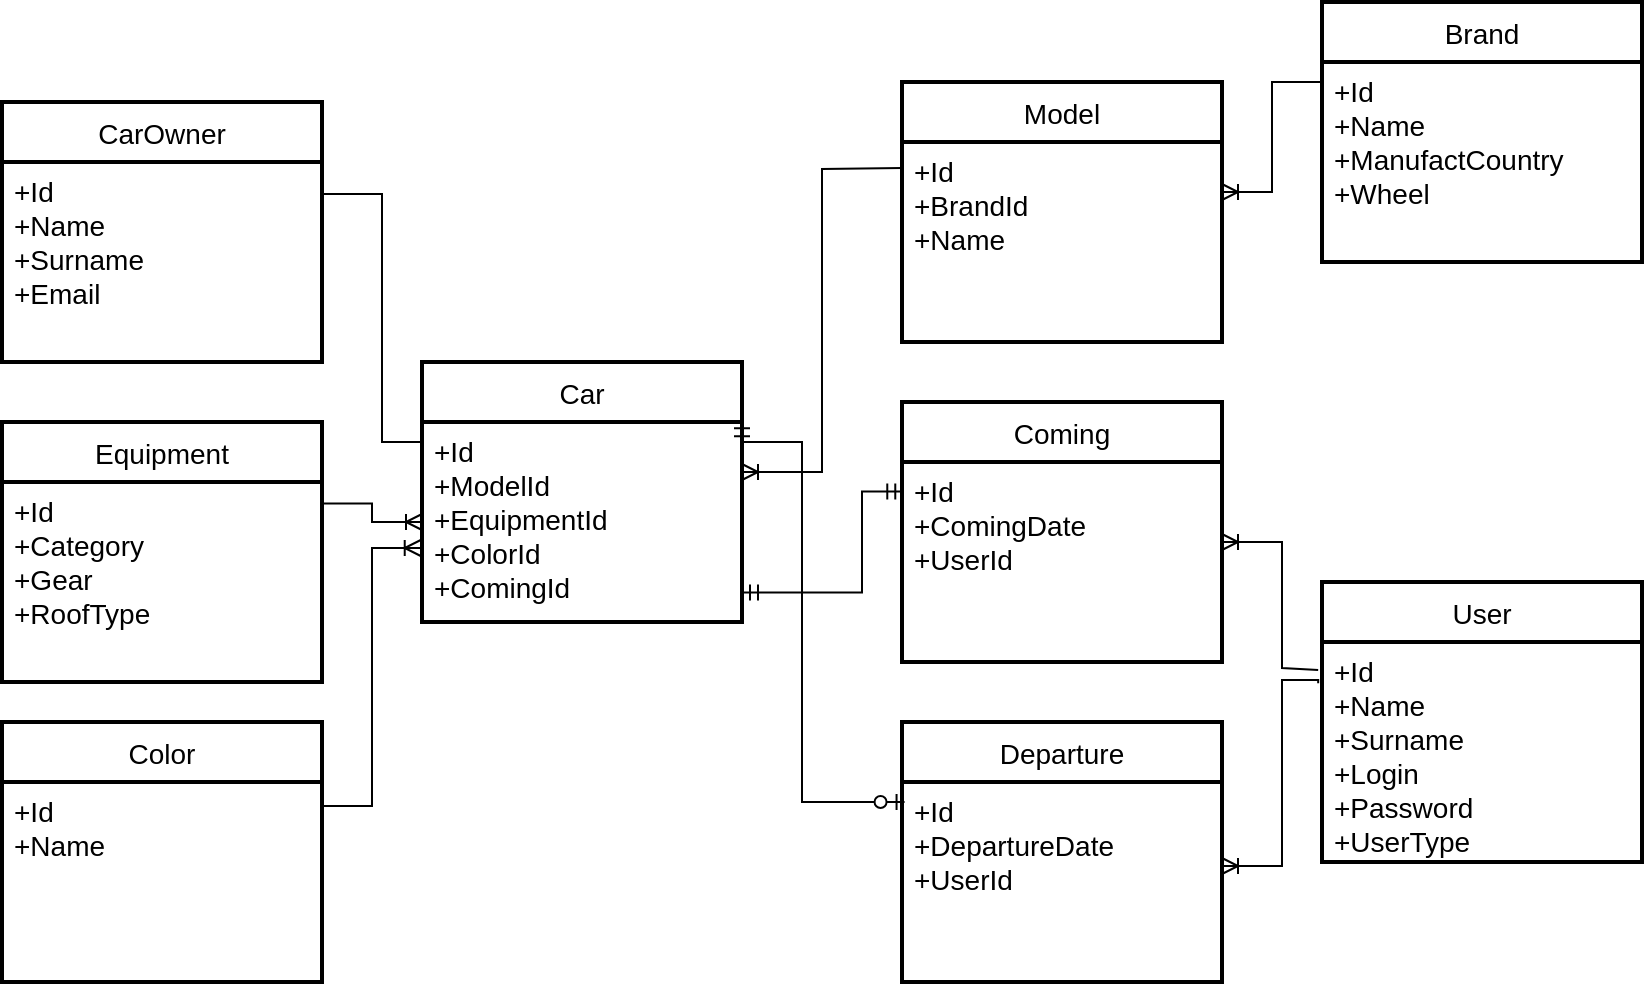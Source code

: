 <mxfile version="15.7.3" type="device" pages="3"><diagram id="YWKgG_WSulfAox0yziJz" name="ER-DB"><mxGraphModel dx="920" dy="634" grid="1" gridSize="10" guides="1" tooltips="1" connect="1" arrows="1" fold="1" page="1" pageScale="1" pageWidth="827" pageHeight="1169" background="none" math="0" shadow="0"><root><mxCell id="0"/><mxCell id="1" parent="0"/><mxCell id="0yDQ1u8VZET8Ku6q4lAC-1" value="Car" style="swimlane;childLayout=stackLayout;horizontal=1;startSize=30;horizontalStack=0;fontSize=14;fontStyle=0;strokeWidth=2;resizeParent=0;resizeLast=1;shadow=0;dashed=0;align=center;" parent="1" vertex="1"><mxGeometry x="280" y="370" width="160" height="130" as="geometry"><mxRectangle x="320" y="220" width="70" height="30" as="alternateBounds"/></mxGeometry></mxCell><mxCell id="0yDQ1u8VZET8Ku6q4lAC-2" value="+Id&#10;+ModelId&#10;+EquipmentId&#10;+ColorId&#10;+ComingId" style="align=left;strokeColor=none;fillColor=none;spacingLeft=4;fontSize=14;verticalAlign=top;resizable=0;rotatable=0;part=1;" parent="0yDQ1u8VZET8Ku6q4lAC-1" vertex="1"><mxGeometry y="30" width="160" height="100" as="geometry"/></mxCell><mxCell id="0yDQ1u8VZET8Ku6q4lAC-3" value="CarOwner" style="swimlane;childLayout=stackLayout;horizontal=1;startSize=30;horizontalStack=0;fontSize=14;fontStyle=0;strokeWidth=2;resizeParent=0;resizeLast=1;shadow=0;dashed=0;align=center;" parent="1" vertex="1"><mxGeometry x="70" y="240" width="160" height="130" as="geometry"><mxRectangle x="320" y="220" width="70" height="30" as="alternateBounds"/></mxGeometry></mxCell><mxCell id="0yDQ1u8VZET8Ku6q4lAC-4" value="+Id&#10;+Name&#10;+Surname&#10;+Email" style="align=left;strokeColor=none;fillColor=none;spacingLeft=4;fontSize=14;verticalAlign=top;resizable=0;rotatable=0;part=1;" parent="0yDQ1u8VZET8Ku6q4lAC-3" vertex="1"><mxGeometry y="30" width="160" height="100" as="geometry"/></mxCell><mxCell id="0yDQ1u8VZET8Ku6q4lAC-5" value="Model" style="swimlane;childLayout=stackLayout;horizontal=1;startSize=30;horizontalStack=0;fontSize=14;fontStyle=0;strokeWidth=2;resizeParent=0;resizeLast=1;shadow=0;dashed=0;align=center;" parent="1" vertex="1"><mxGeometry x="520" y="230" width="160" height="130" as="geometry"><mxRectangle x="320" y="220" width="70" height="30" as="alternateBounds"/></mxGeometry></mxCell><mxCell id="0yDQ1u8VZET8Ku6q4lAC-6" value="+Id&#10;+BrandId&#10;+Name" style="align=left;strokeColor=none;fillColor=none;spacingLeft=4;fontSize=14;verticalAlign=top;resizable=0;rotatable=0;part=1;" parent="0yDQ1u8VZET8Ku6q4lAC-5" vertex="1"><mxGeometry y="30" width="160" height="100" as="geometry"/></mxCell><mxCell id="0yDQ1u8VZET8Ku6q4lAC-7" value="Brand" style="swimlane;childLayout=stackLayout;horizontal=1;startSize=30;horizontalStack=0;fontSize=14;fontStyle=0;strokeWidth=2;resizeParent=0;resizeLast=1;shadow=0;dashed=0;align=center;" parent="1" vertex="1"><mxGeometry x="730" y="190" width="160" height="130" as="geometry"><mxRectangle x="320" y="220" width="70" height="30" as="alternateBounds"/></mxGeometry></mxCell><mxCell id="0yDQ1u8VZET8Ku6q4lAC-8" value="+Id&#10;+Name&#10;+ManufactCountry&#10;+Wheel" style="align=left;strokeColor=none;fillColor=none;spacingLeft=4;fontSize=14;verticalAlign=top;resizable=0;rotatable=0;part=1;" parent="0yDQ1u8VZET8Ku6q4lAC-7" vertex="1"><mxGeometry y="30" width="160" height="100" as="geometry"/></mxCell><mxCell id="0yDQ1u8VZET8Ku6q4lAC-9" value="Equipment" style="swimlane;childLayout=stackLayout;horizontal=1;startSize=30;horizontalStack=0;fontSize=14;fontStyle=0;strokeWidth=2;resizeParent=0;resizeLast=1;shadow=0;dashed=0;align=center;" parent="1" vertex="1"><mxGeometry x="70" y="400" width="160" height="130" as="geometry"><mxRectangle x="320" y="220" width="70" height="30" as="alternateBounds"/></mxGeometry></mxCell><mxCell id="0yDQ1u8VZET8Ku6q4lAC-10" value="+Id&#10;+Category&#10;+Gear&#10;+RoofType" style="align=left;strokeColor=none;fillColor=none;spacingLeft=4;fontSize=14;verticalAlign=top;resizable=0;rotatable=0;part=1;" parent="0yDQ1u8VZET8Ku6q4lAC-9" vertex="1"><mxGeometry y="30" width="160" height="100" as="geometry"/></mxCell><mxCell id="0yDQ1u8VZET8Ku6q4lAC-11" value="" style="edgeStyle=orthogonalEdgeStyle;fontSize=14;html=1;endArrow=ERoneToMany;rounded=0;exitX=1.004;exitY=0.107;exitDx=0;exitDy=0;entryX=0;entryY=0.5;entryDx=0;entryDy=0;exitPerimeter=0;" parent="1" source="0yDQ1u8VZET8Ku6q4lAC-10" target="0yDQ1u8VZET8Ku6q4lAC-2" edge="1"><mxGeometry width="100" height="100" relative="1" as="geometry"><mxPoint x="210" y="145" as="sourcePoint"/><mxPoint x="330" y="375" as="targetPoint"/><Array as="points"><mxPoint x="255" y="441"/><mxPoint x="255" y="450"/></Array></mxGeometry></mxCell><mxCell id="0yDQ1u8VZET8Ku6q4lAC-12" value="Color" style="swimlane;childLayout=stackLayout;horizontal=1;startSize=30;horizontalStack=0;fontSize=14;fontStyle=0;strokeWidth=2;resizeParent=0;resizeLast=1;shadow=0;dashed=0;align=center;" parent="1" vertex="1"><mxGeometry x="70" y="550" width="160" height="130" as="geometry"><mxRectangle x="320" y="220" width="70" height="30" as="alternateBounds"/></mxGeometry></mxCell><mxCell id="0yDQ1u8VZET8Ku6q4lAC-13" value="+Id&#10;+Name" style="align=left;strokeColor=none;fillColor=none;spacingLeft=4;fontSize=14;verticalAlign=top;resizable=0;rotatable=0;part=1;" parent="0yDQ1u8VZET8Ku6q4lAC-12" vertex="1"><mxGeometry y="30" width="160" height="100" as="geometry"/></mxCell><mxCell id="0yDQ1u8VZET8Ku6q4lAC-14" value="" style="edgeStyle=orthogonalEdgeStyle;fontSize=14;html=1;endArrow=ERoneToMany;rounded=0;exitX=1.006;exitY=0.12;exitDx=0;exitDy=0;entryX=-0.004;entryY=0.63;entryDx=0;entryDy=0;exitPerimeter=0;entryPerimeter=0;" parent="1" source="0yDQ1u8VZET8Ku6q4lAC-13" target="0yDQ1u8VZET8Ku6q4lAC-2" edge="1"><mxGeometry width="100" height="100" relative="1" as="geometry"><mxPoint x="209.68" y="447.3" as="sourcePoint"/><mxPoint x="329.68" y="417.3" as="targetPoint"/></mxGeometry></mxCell><mxCell id="0yDQ1u8VZET8Ku6q4lAC-18" value="Coming" style="swimlane;childLayout=stackLayout;horizontal=1;startSize=30;horizontalStack=0;fontSize=14;fontStyle=0;strokeWidth=2;resizeParent=0;resizeLast=1;shadow=0;dashed=0;align=center;" parent="1" vertex="1"><mxGeometry x="520" y="390" width="160" height="130" as="geometry"><mxRectangle x="320" y="220" width="70" height="30" as="alternateBounds"/></mxGeometry></mxCell><mxCell id="0yDQ1u8VZET8Ku6q4lAC-19" value="+Id&#10;+ComingDate&#10;+UserId" style="align=left;strokeColor=none;fillColor=none;spacingLeft=4;fontSize=14;verticalAlign=top;resizable=0;rotatable=0;part=1;" parent="0yDQ1u8VZET8Ku6q4lAC-18" vertex="1"><mxGeometry y="30" width="160" height="100" as="geometry"/></mxCell><mxCell id="0yDQ1u8VZET8Ku6q4lAC-20" value="Departure" style="swimlane;childLayout=stackLayout;horizontal=1;startSize=30;horizontalStack=0;fontSize=14;fontStyle=0;strokeWidth=2;resizeParent=0;resizeLast=1;shadow=0;dashed=0;align=center;fontColor=default;labelBackgroundColor=none;" parent="1" vertex="1"><mxGeometry x="520" y="550" width="160" height="130" as="geometry"><mxRectangle x="520" y="550" width="70" height="30" as="alternateBounds"/></mxGeometry></mxCell><mxCell id="0yDQ1u8VZET8Ku6q4lAC-21" value="+Id&#10;+DepartureDate&#10;+UserId" style="align=left;strokeColor=none;fillColor=none;spacingLeft=4;fontSize=14;verticalAlign=top;resizable=0;rotatable=0;part=1;" parent="0yDQ1u8VZET8Ku6q4lAC-20" vertex="1"><mxGeometry y="30" width="160" height="100" as="geometry"/></mxCell><mxCell id="0yDQ1u8VZET8Ku6q4lAC-22" value="" style="edgeStyle=orthogonalEdgeStyle;fontSize=14;html=1;endArrow=ERmandOne;startArrow=ERmandOne;rounded=0;entryX=0.004;entryY=0.147;entryDx=0;entryDy=0;exitX=1;exitY=0.853;exitDx=0;exitDy=0;entryPerimeter=0;exitPerimeter=0;" parent="1" source="0yDQ1u8VZET8Ku6q4lAC-2" target="0yDQ1u8VZET8Ku6q4lAC-19" edge="1"><mxGeometry width="100" height="100" relative="1" as="geometry"><mxPoint x="440" y="410" as="sourcePoint"/><mxPoint x="520" y="440" as="targetPoint"/><Array as="points"><mxPoint x="500" y="485"/><mxPoint x="500" y="435"/></Array></mxGeometry></mxCell><mxCell id="0yDQ1u8VZET8Ku6q4lAC-23" value="" style="edgeStyle=orthogonalEdgeStyle;fontSize=14;html=1;endArrow=ERzeroToOne;startArrow=ERmandOne;rounded=0;exitX=1;exitY=0.111;exitDx=0;exitDy=0;exitPerimeter=0;entryX=0.008;entryY=0.1;entryDx=0;entryDy=0;entryPerimeter=0;" parent="1" source="0yDQ1u8VZET8Ku6q4lAC-2" edge="1" target="0yDQ1u8VZET8Ku6q4lAC-21"><mxGeometry width="100" height="100" relative="1" as="geometry"><mxPoint x="480" y="520" as="sourcePoint"/><mxPoint x="520" y="600" as="targetPoint"/><Array as="points"><mxPoint x="440" y="410"/><mxPoint x="470" y="410"/><mxPoint x="470" y="590"/></Array></mxGeometry></mxCell><mxCell id="ZXyW0KLRMEIa126PyW5b-1" value="User" style="swimlane;childLayout=stackLayout;horizontal=1;startSize=30;horizontalStack=0;fontSize=14;fontStyle=0;strokeWidth=2;resizeParent=0;resizeLast=1;shadow=0;dashed=0;align=center;" parent="1" vertex="1"><mxGeometry x="730" y="480" width="160" height="140" as="geometry"><mxRectangle x="320" y="220" width="70" height="30" as="alternateBounds"/></mxGeometry></mxCell><mxCell id="ZXyW0KLRMEIa126PyW5b-2" value="+Id&#10;+Name&#10;+Surname&#10;+Login&#10;+Password&#10;+UserType" style="align=left;strokeColor=none;fillColor=none;spacingLeft=4;fontSize=14;verticalAlign=top;resizable=0;rotatable=0;part=1;" parent="ZXyW0KLRMEIa126PyW5b-1" vertex="1"><mxGeometry y="30" width="160" height="110" as="geometry"/></mxCell><mxCell id="ZXyW0KLRMEIa126PyW5b-3" value="" style="edgeStyle=orthogonalEdgeStyle;fontSize=14;html=1;endArrow=ERoneToMany;rounded=0;exitX=-0.012;exitY=0.127;exitDx=0;exitDy=0;exitPerimeter=0;" parent="1" source="ZXyW0KLRMEIa126PyW5b-2" edge="1"><mxGeometry width="100" height="100" relative="1" as="geometry"><mxPoint x="700" y="410" as="sourcePoint"/><mxPoint x="680" y="460" as="targetPoint"/><Array as="points"><mxPoint x="710" y="523"/><mxPoint x="710" y="460"/></Array></mxGeometry></mxCell><mxCell id="ZXyW0KLRMEIa126PyW5b-5" value="" style="edgeStyle=orthogonalEdgeStyle;fontSize=14;html=1;endArrow=ERoneToMany;rounded=0;exitX=-0.012;exitY=0.187;exitDx=0;exitDy=0;exitPerimeter=0;" parent="1" source="ZXyW0KLRMEIa126PyW5b-2" edge="1"><mxGeometry width="100" height="100" relative="1" as="geometry"><mxPoint x="768.08" y="442.7" as="sourcePoint"/><mxPoint x="680" y="622" as="targetPoint"/><Array as="points"><mxPoint x="728" y="529"/><mxPoint x="710" y="529"/><mxPoint x="710" y="622"/></Array></mxGeometry></mxCell><mxCell id="_wsP47L9iV2Gv-2VF7Bg-1" value="" style="edgeStyle=orthogonalEdgeStyle;fontSize=14;html=1;endArrow=ERoneToMany;rounded=0;entryX=1;entryY=0.25;entryDx=0;entryDy=0;exitX=0;exitY=0.1;exitDx=0;exitDy=0;exitPerimeter=0;" parent="1" source="0yDQ1u8VZET8Ku6q4lAC-8" target="0yDQ1u8VZET8Ku6q4lAC-6" edge="1"><mxGeometry width="100" height="100" relative="1" as="geometry"><mxPoint x="768.08" y="532.7" as="sourcePoint"/><mxPoint x="690" y="480" as="targetPoint"/></mxGeometry></mxCell><mxCell id="_wsP47L9iV2Gv-2VF7Bg-2" value="" style="edgeStyle=orthogonalEdgeStyle;fontSize=14;html=1;endArrow=ERoneToMany;rounded=0;entryX=1;entryY=0.25;entryDx=0;entryDy=0;" parent="1" target="0yDQ1u8VZET8Ku6q4lAC-2" edge="1"><mxGeometry width="100" height="100" relative="1" as="geometry"><mxPoint x="520" y="273" as="sourcePoint"/><mxPoint x="690" y="295" as="targetPoint"/></mxGeometry></mxCell><mxCell id="rTgSQK5RYdO8RPEmZVbY-4" value="" style="edgeStyle=orthogonalEdgeStyle;fontSize=14;html=1;endArrow=none;rounded=0;endFill=0;" parent="1" edge="1"><mxGeometry width="100" height="100" relative="1" as="geometry"><mxPoint x="281" y="410" as="sourcePoint"/><mxPoint x="230" y="286" as="targetPoint"/><Array as="points"><mxPoint x="260" y="410"/><mxPoint x="260" y="286"/></Array></mxGeometry></mxCell></root></mxGraphModel></diagram><diagram id="ySmn9sGiyUwzQtBHfFdJ" name="ER-Chen"><mxGraphModel dx="1303" dy="898" grid="1" gridSize="10" guides="1" tooltips="1" connect="1" arrows="1" fold="1" page="1" pageScale="1" pageWidth="1169" pageHeight="827" math="0" shadow="0"><root><mxCell id="2yhJFGjjW6Ahv2GiTZCT-0"/><mxCell id="2yhJFGjjW6Ahv2GiTZCT-1" parent="2yhJFGjjW6Ahv2GiTZCT-0"/><mxCell id="2yhJFGjjW6Ahv2GiTZCT-2" value="Владеет" style="shape=rhombus;perimeter=rhombusPerimeter;whiteSpace=wrap;html=1;align=center;" parent="2yhJFGjjW6Ahv2GiTZCT-1" vertex="1"><mxGeometry x="10" y="260" width="120" height="60" as="geometry"/></mxCell><mxCell id="2yhJFGjjW6Ahv2GiTZCT-4" value="&lt;span&gt;Почта&lt;/span&gt;" style="ellipse;whiteSpace=wrap;html=1;align=center;" parent="2yhJFGjjW6Ahv2GiTZCT-1" vertex="1"><mxGeometry x="80" y="130" width="100" height="40" as="geometry"/></mxCell><mxCell id="2yhJFGjjW6Ahv2GiTZCT-5" value="Владелец &lt;br&gt;автомобиля" style="whiteSpace=wrap;html=1;align=center;" parent="2yhJFGjjW6Ahv2GiTZCT-1" vertex="1"><mxGeometry x="20" y="190" width="100" height="40" as="geometry"/></mxCell><mxCell id="KGqHxxI0LU0rOabd9i-B-0" value="Фамилия" style="ellipse;whiteSpace=wrap;html=1;align=center;" parent="2yhJFGjjW6Ahv2GiTZCT-1" vertex="1"><mxGeometry x="80" y="80" width="100" height="40" as="geometry"/></mxCell><mxCell id="KGqHxxI0LU0rOabd9i-B-1" value="Имя" style="ellipse;whiteSpace=wrap;html=1;align=center;" parent="2yhJFGjjW6Ahv2GiTZCT-1" vertex="1"><mxGeometry x="80" y="30" width="100" height="40" as="geometry"/></mxCell><mxCell id="omx2VsJARvze5JJW9jXN-0" value="Автомобиль" style="whiteSpace=wrap;html=1;align=center;" parent="2yhJFGjjW6Ahv2GiTZCT-1" vertex="1"><mxGeometry x="300" y="340" width="100" height="40" as="geometry"/></mxCell><mxCell id="WeDHJAhFdI9uDF-rdvxZ-0" value="Комплектация" style="whiteSpace=wrap;html=1;align=center;" parent="2yhJFGjjW6Ahv2GiTZCT-1" vertex="1"><mxGeometry x="20" y="414" width="100" height="40" as="geometry"/></mxCell><mxCell id="01rXCFB91TrRl0dHeCAU-0" value="Цвет" style="whiteSpace=wrap;html=1;align=center;" parent="2yhJFGjjW6Ahv2GiTZCT-1" vertex="1"><mxGeometry x="210" y="500" width="100" height="40" as="geometry"/></mxCell><mxCell id="01rXCFB91TrRl0dHeCAU-1" value="Имя" style="ellipse;whiteSpace=wrap;html=1;align=center;" parent="2yhJFGjjW6Ahv2GiTZCT-1" vertex="1"><mxGeometry x="210" y="560" width="100" height="40" as="geometry"/></mxCell><mxCell id="01rXCFB91TrRl0dHeCAU-2" value="Категория" style="ellipse;whiteSpace=wrap;html=1;align=center;" parent="2yhJFGjjW6Ahv2GiTZCT-1" vertex="1"><mxGeometry x="80" y="474" width="100" height="40" as="geometry"/></mxCell><mxCell id="WdZzpKNtiKoN2YTrgmd5-0" value="Привод" style="ellipse;whiteSpace=wrap;html=1;align=center;" parent="2yhJFGjjW6Ahv2GiTZCT-1" vertex="1"><mxGeometry x="80" y="524" width="100" height="40" as="geometry"/></mxCell><mxCell id="WdZzpKNtiKoN2YTrgmd5-1" value="Тип крыши" style="ellipse;whiteSpace=wrap;html=1;align=center;" parent="2yhJFGjjW6Ahv2GiTZCT-1" vertex="1"><mxGeometry x="80" y="574" width="100" height="40" as="geometry"/></mxCell><mxCell id="q-2q8-D4Pg3BR9XCdrgA-0" value="Содержит" style="shape=rhombus;perimeter=rhombusPerimeter;whiteSpace=wrap;html=1;align=center;" parent="2yhJFGjjW6Ahv2GiTZCT-1" vertex="1"><mxGeometry x="10" y="330" width="120" height="60" as="geometry"/></mxCell><mxCell id="q-2q8-D4Pg3BR9XCdrgA-1" value="Содержит" style="shape=rhombus;perimeter=rhombusPerimeter;whiteSpace=wrap;html=1;align=center;" parent="2yhJFGjjW6Ahv2GiTZCT-1" vertex="1"><mxGeometry x="200" y="410" width="120" height="60" as="geometry"/></mxCell><mxCell id="7p3_OslBLJGdFcXrj9Iy-0" value="Модель" style="whiteSpace=wrap;html=1;align=center;" parent="2yhJFGjjW6Ahv2GiTZCT-1" vertex="1"><mxGeometry x="670" y="260" width="100" height="40" as="geometry"/></mxCell><mxCell id="89SMPS1pNmGNvESqKYpg-0" value="Приход" style="whiteSpace=wrap;html=1;align=center;" parent="2yhJFGjjW6Ahv2GiTZCT-1" vertex="1"><mxGeometry x="670" y="340" width="100" height="40" as="geometry"/></mxCell><mxCell id="89SMPS1pNmGNvESqKYpg-1" value="Уход" style="whiteSpace=wrap;html=1;align=center;" parent="2yhJFGjjW6Ahv2GiTZCT-1" vertex="1"><mxGeometry x="670" y="460" width="100" height="40" as="geometry"/></mxCell><mxCell id="89SMPS1pNmGNvESqKYpg-2" value="Содержит" style="shape=rhombus;perimeter=rhombusPerimeter;whiteSpace=wrap;html=1;align=center;" parent="2yhJFGjjW6Ahv2GiTZCT-1" vertex="1"><mxGeometry x="510" y="250" width="120" height="60" as="geometry"/></mxCell><mxCell id="00qMK7OrCZBmWLxvS8Y3-0" value="Имя" style="ellipse;whiteSpace=wrap;html=1;align=center;" parent="2yhJFGjjW6Ahv2GiTZCT-1" vertex="1"><mxGeometry x="670" y="200" width="100" height="40" as="geometry"/></mxCell><mxCell id="7lrSO3DFrEX529PYzrex-0" value="Дата" style="ellipse;whiteSpace=wrap;html=1;align=center;" parent="2yhJFGjjW6Ahv2GiTZCT-1" vertex="1"><mxGeometry x="670" y="400" width="100" height="40" as="geometry"/></mxCell><mxCell id="7lrSO3DFrEX529PYzrex-1" value="Дата" style="ellipse;whiteSpace=wrap;html=1;align=center;" parent="2yhJFGjjW6Ahv2GiTZCT-1" vertex="1"><mxGeometry x="670" y="520" width="100" height="40" as="geometry"/></mxCell><mxCell id="YybJHlbgJiGQv5AElR6z-0" value="Номер" style="ellipse;whiteSpace=wrap;html=1;align=center;" parent="2yhJFGjjW6Ahv2GiTZCT-1" vertex="1"><mxGeometry x="360" y="280" width="100" height="40" as="geometry"/></mxCell><mxCell id="HBjteObKnyXLSRwtiCX9-0" value="Содержит" style="shape=rhombus;perimeter=rhombusPerimeter;whiteSpace=wrap;html=1;align=center;" parent="2yhJFGjjW6Ahv2GiTZCT-1" vertex="1"><mxGeometry x="510" y="330" width="120" height="60" as="geometry"/></mxCell><mxCell id="HBjteObKnyXLSRwtiCX9-1" value="Содержит" style="shape=rhombus;perimeter=rhombusPerimeter;whiteSpace=wrap;html=1;align=center;" parent="2yhJFGjjW6Ahv2GiTZCT-1" vertex="1"><mxGeometry x="510" y="450" width="120" height="60" as="geometry"/></mxCell><mxCell id="ufJFv--94GOXD_wACwp1-0" value="Марка" style="whiteSpace=wrap;html=1;align=center;" parent="2yhJFGjjW6Ahv2GiTZCT-1" vertex="1"><mxGeometry x="960" y="260" width="100" height="40" as="geometry"/></mxCell><mxCell id="KhqRbzoxo-ckr7hiXgrV-0" value="&lt;span&gt;Руль&lt;/span&gt;" style="ellipse;whiteSpace=wrap;html=1;align=center;" parent="2yhJFGjjW6Ahv2GiTZCT-1" vertex="1"><mxGeometry x="1020" y="200" width="100" height="40" as="geometry"/></mxCell><mxCell id="KhqRbzoxo-ckr7hiXgrV-1" value="&lt;span style=&quot;text-align: left&quot;&gt;Страна-производитель&lt;/span&gt;" style="ellipse;whiteSpace=wrap;html=1;align=center;" parent="2yhJFGjjW6Ahv2GiTZCT-1" vertex="1"><mxGeometry x="1020" y="140" width="100" height="40" as="geometry"/></mxCell><mxCell id="PrPGxX03_vu6T3M6rlOb-0" value="Имя" style="ellipse;whiteSpace=wrap;html=1;align=center;" parent="2yhJFGjjW6Ahv2GiTZCT-1" vertex="1"><mxGeometry x="1020" y="80" width="100" height="40" as="geometry"/></mxCell><mxCell id="QrEpYNTf8XNwU3zico3g-0" value="Содержит" style="shape=rhombus;perimeter=rhombusPerimeter;whiteSpace=wrap;html=1;align=center;" parent="2yhJFGjjW6Ahv2GiTZCT-1" vertex="1"><mxGeometry x="800" y="250" width="120" height="60" as="geometry"/></mxCell><mxCell id="XgRpcmuyWboZUpKzQOvY-0" value="Имя" style="ellipse;whiteSpace=wrap;html=1;align=center;" parent="2yhJFGjjW6Ahv2GiTZCT-1" vertex="1"><mxGeometry x="1020" y="460" width="100" height="40" as="geometry"/></mxCell><mxCell id="XgRpcmuyWboZUpKzQOvY-1" value="&lt;span style=&quot;font-size: 14px&quot;&gt;Пользователь&lt;/span&gt;" style="whiteSpace=wrap;html=1;align=center;" parent="2yhJFGjjW6Ahv2GiTZCT-1" vertex="1"><mxGeometry x="960" y="400" width="100" height="40" as="geometry"/></mxCell><mxCell id="XgRpcmuyWboZUpKzQOvY-2" value="Фамилия" style="ellipse;whiteSpace=wrap;html=1;align=center;" parent="2yhJFGjjW6Ahv2GiTZCT-1" vertex="1"><mxGeometry x="1020" y="510" width="100" height="40" as="geometry"/></mxCell><mxCell id="XgRpcmuyWboZUpKzQOvY-3" value="Логин" style="ellipse;whiteSpace=wrap;html=1;align=center;" parent="2yhJFGjjW6Ahv2GiTZCT-1" vertex="1"><mxGeometry x="1020" y="560" width="100" height="40" as="geometry"/></mxCell><mxCell id="kqPo4QnPM7gKsGQnZHQK-0" value="Управляет" style="shape=rhombus;perimeter=rhombusPerimeter;whiteSpace=wrap;html=1;align=center;" parent="2yhJFGjjW6Ahv2GiTZCT-1" vertex="1"><mxGeometry x="800" y="330" width="120" height="60" as="geometry"/></mxCell><mxCell id="kqPo4QnPM7gKsGQnZHQK-1" value="Управляет" style="shape=rhombus;perimeter=rhombusPerimeter;whiteSpace=wrap;html=1;align=center;" parent="2yhJFGjjW6Ahv2GiTZCT-1" vertex="1"><mxGeometry x="800" y="450" width="120" height="60" as="geometry"/></mxCell><mxCell id="kqPo4QnPM7gKsGQnZHQK-2" value="" style="endArrow=none;html=1;rounded=0;exitX=1;exitY=0.5;exitDx=0;exitDy=0;entryX=0;entryY=0.5;entryDx=0;entryDy=0;" parent="2yhJFGjjW6Ahv2GiTZCT-1" source="q-2q8-D4Pg3BR9XCdrgA-0" target="omx2VsJARvze5JJW9jXN-0" edge="1"><mxGeometry relative="1" as="geometry"><mxPoint x="80" y="340" as="sourcePoint"/><mxPoint x="240" y="340" as="targetPoint"/></mxGeometry></mxCell><mxCell id="kqPo4QnPM7gKsGQnZHQK-4" value="N" style="resizable=0;html=1;align=right;verticalAlign=bottom;" parent="kqPo4QnPM7gKsGQnZHQK-2" connectable="0" vertex="1"><mxGeometry x="1" relative="1" as="geometry"><mxPoint y="10" as="offset"/></mxGeometry></mxCell><mxCell id="r3IpCehayFBIjUCJ-KGV-0" value="" style="endArrow=none;html=1;rounded=0;entryX=0.5;entryY=0;entryDx=0;entryDy=0;exitX=0.5;exitY=1;exitDx=0;exitDy=0;" parent="2yhJFGjjW6Ahv2GiTZCT-1" source="q-2q8-D4Pg3BR9XCdrgA-0" target="WeDHJAhFdI9uDF-rdvxZ-0" edge="1"><mxGeometry relative="1" as="geometry"><mxPoint x="180" y="434" as="sourcePoint"/><mxPoint x="520" y="444" as="targetPoint"/></mxGeometry></mxCell><mxCell id="r3IpCehayFBIjUCJ-KGV-1" value="1" style="resizable=0;html=1;align=right;verticalAlign=bottom;" parent="r3IpCehayFBIjUCJ-KGV-0" connectable="0" vertex="1"><mxGeometry x="1" relative="1" as="geometry"><mxPoint x="10" as="offset"/></mxGeometry></mxCell><mxCell id="49bH6jkHXKZVFyUGAzmu-0" value="" style="endArrow=none;html=1;rounded=0;exitX=0.5;exitY=0;exitDx=0;exitDy=0;entryX=0;entryY=0.75;entryDx=0;entryDy=0;" parent="2yhJFGjjW6Ahv2GiTZCT-1" source="q-2q8-D4Pg3BR9XCdrgA-1" target="omx2VsJARvze5JJW9jXN-0" edge="1"><mxGeometry relative="1" as="geometry"><mxPoint x="110" y="370" as="sourcePoint"/><mxPoint x="324" y="370" as="targetPoint"/><Array as="points"><mxPoint x="260" y="370"/></Array></mxGeometry></mxCell><mxCell id="49bH6jkHXKZVFyUGAzmu-1" value="N" style="resizable=0;html=1;align=right;verticalAlign=bottom;" parent="49bH6jkHXKZVFyUGAzmu-0" connectable="0" vertex="1"><mxGeometry x="1" relative="1" as="geometry"><mxPoint y="20" as="offset"/></mxGeometry></mxCell><mxCell id="49bH6jkHXKZVFyUGAzmu-2" value="" style="endArrow=none;html=1;rounded=0;entryX=0.5;entryY=0;entryDx=0;entryDy=0;exitX=0.5;exitY=1;exitDx=0;exitDy=0;" parent="2yhJFGjjW6Ahv2GiTZCT-1" source="q-2q8-D4Pg3BR9XCdrgA-1" target="01rXCFB91TrRl0dHeCAU-0" edge="1"><mxGeometry relative="1" as="geometry"><mxPoint x="264.99" y="490" as="sourcePoint"/><mxPoint x="-55.01" y="400" as="targetPoint"/></mxGeometry></mxCell><mxCell id="49bH6jkHXKZVFyUGAzmu-3" value="1" style="resizable=0;html=1;align=right;verticalAlign=bottom;" parent="49bH6jkHXKZVFyUGAzmu-2" connectable="0" vertex="1"><mxGeometry x="1" relative="1" as="geometry"><mxPoint x="10" as="offset"/></mxGeometry></mxCell><mxCell id="49bH6jkHXKZVFyUGAzmu-4" value="" style="endArrow=none;html=1;rounded=0;exitX=0.5;exitY=1;exitDx=0;exitDy=0;entryX=0.5;entryY=0;entryDx=0;entryDy=0;" parent="2yhJFGjjW6Ahv2GiTZCT-1" source="01rXCFB91TrRl0dHeCAU-0" target="01rXCFB91TrRl0dHeCAU-1" edge="1"><mxGeometry relative="1" as="geometry"><mxPoint x="320" y="490" as="sourcePoint"/><mxPoint x="480" y="490" as="targetPoint"/></mxGeometry></mxCell><mxCell id="49bH6jkHXKZVFyUGAzmu-7" value="" style="endArrow=none;html=1;rounded=0;exitX=0.5;exitY=1;exitDx=0;exitDy=0;entryX=0;entryY=0.5;entryDx=0;entryDy=0;" parent="2yhJFGjjW6Ahv2GiTZCT-1" source="WeDHJAhFdI9uDF-rdvxZ-0" target="01rXCFB91TrRl0dHeCAU-2" edge="1"><mxGeometry relative="1" as="geometry"><mxPoint x="200" y="554" as="sourcePoint"/><mxPoint x="360" y="554" as="targetPoint"/><Array as="points"><mxPoint x="70" y="494"/></Array></mxGeometry></mxCell><mxCell id="49bH6jkHXKZVFyUGAzmu-8" value="" style="endArrow=none;html=1;rounded=0;entryX=0;entryY=0.5;entryDx=0;entryDy=0;" parent="2yhJFGjjW6Ahv2GiTZCT-1" target="WdZzpKNtiKoN2YTrgmd5-0" edge="1"><mxGeometry relative="1" as="geometry"><mxPoint x="70" y="494" as="sourcePoint"/><mxPoint x="360" y="554" as="targetPoint"/><Array as="points"><mxPoint x="70" y="544"/></Array></mxGeometry></mxCell><mxCell id="49bH6jkHXKZVFyUGAzmu-9" value="" style="endArrow=none;html=1;rounded=0;entryX=0;entryY=0.5;entryDx=0;entryDy=0;" parent="2yhJFGjjW6Ahv2GiTZCT-1" target="WdZzpKNtiKoN2YTrgmd5-1" edge="1"><mxGeometry relative="1" as="geometry"><mxPoint x="70" y="544" as="sourcePoint"/><mxPoint x="360" y="554" as="targetPoint"/><Array as="points"><mxPoint x="70" y="594"/></Array></mxGeometry></mxCell><mxCell id="49bH6jkHXKZVFyUGAzmu-10" value="" style="endArrow=none;html=1;rounded=0;exitX=1;exitY=0.5;exitDx=0;exitDy=0;entryX=0;entryY=0.25;entryDx=0;entryDy=0;" parent="2yhJFGjjW6Ahv2GiTZCT-1" source="2yhJFGjjW6Ahv2GiTZCT-2" target="omx2VsJARvze5JJW9jXN-0" edge="1"><mxGeometry relative="1" as="geometry"><mxPoint x="110" y="370" as="sourcePoint"/><mxPoint x="310" y="370" as="targetPoint"/><Array as="points"><mxPoint x="260" y="290"/><mxPoint x="260" y="350"/></Array></mxGeometry></mxCell><mxCell id="49bH6jkHXKZVFyUGAzmu-11" value="N" style="resizable=0;html=1;align=right;verticalAlign=bottom;" parent="49bH6jkHXKZVFyUGAzmu-10" connectable="0" vertex="1"><mxGeometry x="1" relative="1" as="geometry"/></mxCell><mxCell id="MSr950RPiZBPx35Gxmxp-2" value="" style="endArrow=none;html=1;rounded=0;entryX=0.5;entryY=1;entryDx=0;entryDy=0;exitX=0.5;exitY=0;exitDx=0;exitDy=0;" parent="2yhJFGjjW6Ahv2GiTZCT-1" source="2yhJFGjjW6Ahv2GiTZCT-2" target="2yhJFGjjW6Ahv2GiTZCT-5" edge="1"><mxGeometry relative="1" as="geometry"><mxPoint x="-140" y="360" as="sourcePoint"/><mxPoint x="-230" y="360" as="targetPoint"/></mxGeometry></mxCell><mxCell id="MSr950RPiZBPx35Gxmxp-3" value="1" style="resizable=0;html=1;align=right;verticalAlign=bottom;" parent="MSr950RPiZBPx35Gxmxp-2" connectable="0" vertex="1"><mxGeometry x="1" relative="1" as="geometry"><mxPoint x="10" y="20" as="offset"/></mxGeometry></mxCell><mxCell id="MSr950RPiZBPx35Gxmxp-4" value="" style="endArrow=none;html=1;rounded=0;entryX=0.5;entryY=0;entryDx=0;entryDy=0;exitX=0;exitY=0.5;exitDx=0;exitDy=0;" parent="2yhJFGjjW6Ahv2GiTZCT-1" source="2yhJFGjjW6Ahv2GiTZCT-4" target="2yhJFGjjW6Ahv2GiTZCT-5" edge="1"><mxGeometry relative="1" as="geometry"><mxPoint x="170" y="200" as="sourcePoint"/><mxPoint x="330" y="200" as="targetPoint"/><Array as="points"><mxPoint x="70" y="150"/></Array></mxGeometry></mxCell><mxCell id="MSr950RPiZBPx35Gxmxp-5" value="" style="endArrow=none;html=1;rounded=0;exitX=0;exitY=0.5;exitDx=0;exitDy=0;" parent="2yhJFGjjW6Ahv2GiTZCT-1" source="KGqHxxI0LU0rOabd9i-B-0" edge="1"><mxGeometry relative="1" as="geometry"><mxPoint x="170" y="200" as="sourcePoint"/><mxPoint x="70" y="150" as="targetPoint"/><Array as="points"><mxPoint x="70" y="100"/></Array></mxGeometry></mxCell><mxCell id="MSr950RPiZBPx35Gxmxp-6" value="" style="endArrow=none;html=1;rounded=0;exitX=0;exitY=0.5;exitDx=0;exitDy=0;" parent="2yhJFGjjW6Ahv2GiTZCT-1" source="KGqHxxI0LU0rOabd9i-B-1" edge="1"><mxGeometry relative="1" as="geometry"><mxPoint x="170" y="200" as="sourcePoint"/><mxPoint x="70" y="100" as="targetPoint"/><Array as="points"><mxPoint x="70" y="50"/></Array></mxGeometry></mxCell><mxCell id="MSr950RPiZBPx35Gxmxp-7" value="" style="endArrow=none;html=1;rounded=0;exitX=0.5;exitY=0;exitDx=0;exitDy=0;entryX=1;entryY=0.75;entryDx=0;entryDy=0;" parent="2yhJFGjjW6Ahv2GiTZCT-1" source="HBjteObKnyXLSRwtiCX9-1" target="omx2VsJARvze5JJW9jXN-0" edge="1"><mxGeometry relative="1" as="geometry"><mxPoint x="200" y="410" as="sourcePoint"/><mxPoint x="310" y="380" as="targetPoint"/><Array as="points"><mxPoint x="570" y="430"/><mxPoint x="480" y="430"/><mxPoint x="480" y="370"/></Array></mxGeometry></mxCell><mxCell id="MSr950RPiZBPx35Gxmxp-8" value="1" style="resizable=0;html=1;align=right;verticalAlign=bottom;" parent="MSr950RPiZBPx35Gxmxp-7" connectable="0" vertex="1"><mxGeometry x="1" relative="1" as="geometry"><mxPoint x="10" y="20" as="offset"/></mxGeometry></mxCell><mxCell id="gTJJOxf2xWklLlV4Gr2E-0" value="" style="endArrow=none;html=1;rounded=0;exitX=0;exitY=0.5;exitDx=0;exitDy=0;entryX=1;entryY=0.5;entryDx=0;entryDy=0;" parent="2yhJFGjjW6Ahv2GiTZCT-1" source="HBjteObKnyXLSRwtiCX9-0" target="omx2VsJARvze5JJW9jXN-0" edge="1"><mxGeometry relative="1" as="geometry"><mxPoint x="110" y="370" as="sourcePoint"/><mxPoint x="310" y="370" as="targetPoint"/></mxGeometry></mxCell><mxCell id="gTJJOxf2xWklLlV4Gr2E-1" value="1" style="resizable=0;html=1;align=right;verticalAlign=bottom;" parent="gTJJOxf2xWklLlV4Gr2E-0" connectable="0" vertex="1"><mxGeometry x="1" relative="1" as="geometry"><mxPoint x="14" y="10" as="offset"/></mxGeometry></mxCell><mxCell id="gTJJOxf2xWklLlV4Gr2E-2" value="" style="endArrow=none;html=1;rounded=0;exitX=0;exitY=0.5;exitDx=0;exitDy=0;entryX=1;entryY=0.25;entryDx=0;entryDy=0;" parent="2yhJFGjjW6Ahv2GiTZCT-1" source="89SMPS1pNmGNvESqKYpg-2" target="omx2VsJARvze5JJW9jXN-0" edge="1"><mxGeometry relative="1" as="geometry"><mxPoint x="520" y="370" as="sourcePoint"/><mxPoint x="410" y="370" as="targetPoint"/><Array as="points"><mxPoint x="480" y="280"/><mxPoint x="480" y="350"/></Array></mxGeometry></mxCell><mxCell id="gTJJOxf2xWklLlV4Gr2E-3" value="N" style="resizable=0;html=1;align=right;verticalAlign=bottom;" parent="gTJJOxf2xWklLlV4Gr2E-2" connectable="0" vertex="1"><mxGeometry x="1" relative="1" as="geometry"><mxPoint x="14" as="offset"/></mxGeometry></mxCell><mxCell id="gTJJOxf2xWklLlV4Gr2E-5" value="" style="endArrow=none;html=1;rounded=0;entryX=0;entryY=0.5;entryDx=0;entryDy=0;" parent="2yhJFGjjW6Ahv2GiTZCT-1" target="89SMPS1pNmGNvESqKYpg-0" edge="1"><mxGeometry relative="1" as="geometry"><mxPoint x="630" y="360" as="sourcePoint"/><mxPoint x="410.0" y="370" as="targetPoint"/></mxGeometry></mxCell><mxCell id="gTJJOxf2xWklLlV4Gr2E-6" value="1" style="resizable=0;html=1;align=right;verticalAlign=bottom;" parent="gTJJOxf2xWklLlV4Gr2E-5" connectable="0" vertex="1"><mxGeometry x="1" relative="1" as="geometry"><mxPoint as="offset"/></mxGeometry></mxCell><mxCell id="gTJJOxf2xWklLlV4Gr2E-7" value="" style="endArrow=none;html=1;rounded=0;exitX=1;exitY=0.5;exitDx=0;exitDy=0;entryX=0;entryY=0.5;entryDx=0;entryDy=0;" parent="2yhJFGjjW6Ahv2GiTZCT-1" source="HBjteObKnyXLSRwtiCX9-1" target="89SMPS1pNmGNvESqKYpg-1" edge="1"><mxGeometry relative="1" as="geometry"><mxPoint x="530.0" y="380" as="sourcePoint"/><mxPoint x="420.0" y="380" as="targetPoint"/></mxGeometry></mxCell><mxCell id="gTJJOxf2xWklLlV4Gr2E-8" value="1" style="resizable=0;html=1;align=right;verticalAlign=bottom;" parent="gTJJOxf2xWklLlV4Gr2E-7" connectable="0" vertex="1"><mxGeometry x="1" relative="1" as="geometry"><mxPoint as="offset"/></mxGeometry></mxCell><mxCell id="5v3PVKe2-B_5cfAONYeO-0" value="" style="endArrow=none;html=1;rounded=0;entryX=0;entryY=0.5;entryDx=0;entryDy=0;exitX=1;exitY=0.5;exitDx=0;exitDy=0;" parent="2yhJFGjjW6Ahv2GiTZCT-1" source="89SMPS1pNmGNvESqKYpg-2" target="7p3_OslBLJGdFcXrj9Iy-0" edge="1"><mxGeometry relative="1" as="geometry"><mxPoint x="640" y="370" as="sourcePoint"/><mxPoint x="680" y="370" as="targetPoint"/></mxGeometry></mxCell><mxCell id="5v3PVKe2-B_5cfAONYeO-1" value="1" style="resizable=0;html=1;align=right;verticalAlign=bottom;" parent="5v3PVKe2-B_5cfAONYeO-0" connectable="0" vertex="1"><mxGeometry x="1" relative="1" as="geometry"><mxPoint as="offset"/></mxGeometry></mxCell><mxCell id="5v3PVKe2-B_5cfAONYeO-2" value="" style="endArrow=none;html=1;rounded=0;exitX=0.5;exitY=1;exitDx=0;exitDy=0;entryX=0.5;entryY=0;entryDx=0;entryDy=0;" parent="2yhJFGjjW6Ahv2GiTZCT-1" source="89SMPS1pNmGNvESqKYpg-0" target="7lrSO3DFrEX529PYzrex-0" edge="1"><mxGeometry relative="1" as="geometry"><mxPoint x="670" y="360" as="sourcePoint"/><mxPoint x="830" y="360" as="targetPoint"/></mxGeometry></mxCell><mxCell id="5v3PVKe2-B_5cfAONYeO-3" value="" style="endArrow=none;html=1;rounded=0;entryX=0.5;entryY=0;entryDx=0;entryDy=0;exitX=0.5;exitY=1;exitDx=0;exitDy=0;" parent="2yhJFGjjW6Ahv2GiTZCT-1" source="00qMK7OrCZBmWLxvS8Y3-0" target="7p3_OslBLJGdFcXrj9Iy-0" edge="1"><mxGeometry relative="1" as="geometry"><mxPoint x="670" y="350" as="sourcePoint"/><mxPoint x="830" y="350" as="targetPoint"/></mxGeometry></mxCell><mxCell id="5v3PVKe2-B_5cfAONYeO-4" value="" style="endArrow=none;html=1;rounded=0;exitX=0.5;exitY=0;exitDx=0;exitDy=0;entryX=0;entryY=0.5;entryDx=0;entryDy=0;" parent="2yhJFGjjW6Ahv2GiTZCT-1" source="ufJFv--94GOXD_wACwp1-0" target="KhqRbzoxo-ckr7hiXgrV-0" edge="1"><mxGeometry relative="1" as="geometry"><mxPoint x="790" y="250" as="sourcePoint"/><mxPoint x="950" y="250" as="targetPoint"/><Array as="points"><mxPoint x="1010" y="220"/></Array></mxGeometry></mxCell><mxCell id="5v3PVKe2-B_5cfAONYeO-5" value="" style="endArrow=none;html=1;rounded=0;exitX=0;exitY=0.5;exitDx=0;exitDy=0;" parent="2yhJFGjjW6Ahv2GiTZCT-1" source="KhqRbzoxo-ckr7hiXgrV-1" edge="1"><mxGeometry relative="1" as="geometry"><mxPoint x="790" y="250" as="sourcePoint"/><mxPoint x="1010" y="220" as="targetPoint"/><Array as="points"><mxPoint x="1010" y="160"/></Array></mxGeometry></mxCell><mxCell id="5v3PVKe2-B_5cfAONYeO-6" value="" style="endArrow=none;html=1;rounded=0;exitX=0;exitY=0.5;exitDx=0;exitDy=0;" parent="2yhJFGjjW6Ahv2GiTZCT-1" source="PrPGxX03_vu6T3M6rlOb-0" edge="1"><mxGeometry relative="1" as="geometry"><mxPoint x="790" y="250" as="sourcePoint"/><mxPoint x="1010" y="160" as="targetPoint"/><Array as="points"><mxPoint x="1010" y="100"/></Array></mxGeometry></mxCell><mxCell id="5v3PVKe2-B_5cfAONYeO-8" value="" style="endArrow=none;html=1;rounded=0;entryX=0;entryY=0.5;entryDx=0;entryDy=0;" parent="2yhJFGjjW6Ahv2GiTZCT-1" target="ufJFv--94GOXD_wACwp1-0" edge="1"><mxGeometry relative="1" as="geometry"><mxPoint x="920" y="280" as="sourcePoint"/><mxPoint x="640" y="290" as="targetPoint"/></mxGeometry></mxCell><mxCell id="5v3PVKe2-B_5cfAONYeO-9" value="1" style="resizable=0;html=1;align=right;verticalAlign=bottom;" parent="5v3PVKe2-B_5cfAONYeO-8" connectable="0" vertex="1"><mxGeometry x="1" relative="1" as="geometry"><mxPoint as="offset"/></mxGeometry></mxCell><mxCell id="5v3PVKe2-B_5cfAONYeO-12" value="" style="endArrow=none;html=1;rounded=0;entryX=1;entryY=0.5;entryDx=0;entryDy=0;exitX=0;exitY=0.5;exitDx=0;exitDy=0;" parent="2yhJFGjjW6Ahv2GiTZCT-1" source="QrEpYNTf8XNwU3zico3g-0" target="7p3_OslBLJGdFcXrj9Iy-0" edge="1"><mxGeometry relative="1" as="geometry"><mxPoint x="610" y="360" as="sourcePoint"/><mxPoint x="770" y="360" as="targetPoint"/></mxGeometry></mxCell><mxCell id="5v3PVKe2-B_5cfAONYeO-13" value="N" style="resizable=0;html=1;align=right;verticalAlign=bottom;" parent="5v3PVKe2-B_5cfAONYeO-12" connectable="0" vertex="1"><mxGeometry x="1" relative="1" as="geometry"><mxPoint x="10" as="offset"/></mxGeometry></mxCell><mxCell id="ZMrAXEk7F44864JuhWOn-0" value="" style="endArrow=none;html=1;rounded=0;entryX=1;entryY=0.5;entryDx=0;entryDy=0;exitX=0;exitY=0.5;exitDx=0;exitDy=0;" parent="2yhJFGjjW6Ahv2GiTZCT-1" source="kqPo4QnPM7gKsGQnZHQK-0" target="89SMPS1pNmGNvESqKYpg-0" edge="1"><mxGeometry relative="1" as="geometry"><mxPoint x="850" y="290" as="sourcePoint"/><mxPoint x="780" y="290" as="targetPoint"/></mxGeometry></mxCell><mxCell id="ZMrAXEk7F44864JuhWOn-1" value="N" style="resizable=0;html=1;align=right;verticalAlign=bottom;" parent="ZMrAXEk7F44864JuhWOn-0" connectable="0" vertex="1"><mxGeometry x="1" relative="1" as="geometry"><mxPoint x="10" as="offset"/></mxGeometry></mxCell><mxCell id="ZMrAXEk7F44864JuhWOn-2" value="" style="endArrow=none;html=1;rounded=0;entryX=1;entryY=0.5;entryDx=0;entryDy=0;" parent="2yhJFGjjW6Ahv2GiTZCT-1" source="kqPo4QnPM7gKsGQnZHQK-1" target="89SMPS1pNmGNvESqKYpg-1" edge="1"><mxGeometry relative="1" as="geometry"><mxPoint x="860" y="300" as="sourcePoint"/><mxPoint x="790" y="300" as="targetPoint"/></mxGeometry></mxCell><mxCell id="ZMrAXEk7F44864JuhWOn-3" value="N" style="resizable=0;html=1;align=right;verticalAlign=bottom;" parent="ZMrAXEk7F44864JuhWOn-2" connectable="0" vertex="1"><mxGeometry x="1" relative="1" as="geometry"><mxPoint x="10" as="offset"/></mxGeometry></mxCell><mxCell id="ZMrAXEk7F44864JuhWOn-4" value="" style="endArrow=none;html=1;rounded=0;entryX=0;entryY=0.25;entryDx=0;entryDy=0;exitX=1;exitY=0.5;exitDx=0;exitDy=0;" parent="2yhJFGjjW6Ahv2GiTZCT-1" source="kqPo4QnPM7gKsGQnZHQK-0" target="XgRpcmuyWboZUpKzQOvY-1" edge="1"><mxGeometry relative="1" as="geometry"><mxPoint x="930" y="290" as="sourcePoint"/><mxPoint x="970" y="290" as="targetPoint"/><Array as="points"><mxPoint x="940" y="360"/><mxPoint x="940" y="410"/></Array></mxGeometry></mxCell><mxCell id="ZMrAXEk7F44864JuhWOn-5" value="1" style="resizable=0;html=1;align=right;verticalAlign=bottom;" parent="ZMrAXEk7F44864JuhWOn-4" connectable="0" vertex="1"><mxGeometry x="1" relative="1" as="geometry"><mxPoint as="offset"/></mxGeometry></mxCell><mxCell id="ZMrAXEk7F44864JuhWOn-6" value="" style="endArrow=none;html=1;rounded=0;entryX=0;entryY=0.75;entryDx=0;entryDy=0;exitX=1;exitY=0.5;exitDx=0;exitDy=0;" parent="2yhJFGjjW6Ahv2GiTZCT-1" source="kqPo4QnPM7gKsGQnZHQK-1" target="XgRpcmuyWboZUpKzQOvY-1" edge="1"><mxGeometry relative="1" as="geometry"><mxPoint x="930" y="290" as="sourcePoint"/><mxPoint x="970" y="290" as="targetPoint"/><Array as="points"><mxPoint x="940" y="480"/><mxPoint x="940" y="430"/></Array></mxGeometry></mxCell><mxCell id="ZMrAXEk7F44864JuhWOn-7" value="1" style="resizable=0;html=1;align=right;verticalAlign=bottom;" parent="ZMrAXEk7F44864JuhWOn-6" connectable="0" vertex="1"><mxGeometry x="1" relative="1" as="geometry"><mxPoint as="offset"/></mxGeometry></mxCell><mxCell id="ZMrAXEk7F44864JuhWOn-8" value="" style="endArrow=none;html=1;rounded=0;entryX=0.5;entryY=1;entryDx=0;entryDy=0;exitX=0;exitY=0.5;exitDx=0;exitDy=0;" parent="2yhJFGjjW6Ahv2GiTZCT-1" source="XgRpcmuyWboZUpKzQOvY-0" target="XgRpcmuyWboZUpKzQOvY-1" edge="1"><mxGeometry relative="1" as="geometry"><mxPoint x="820" y="420" as="sourcePoint"/><mxPoint x="980" y="420" as="targetPoint"/><Array as="points"><mxPoint x="1010" y="480"/></Array></mxGeometry></mxCell><mxCell id="ZMrAXEk7F44864JuhWOn-9" value="" style="endArrow=none;html=1;rounded=0;entryX=0;entryY=0.5;entryDx=0;entryDy=0;" parent="2yhJFGjjW6Ahv2GiTZCT-1" target="XgRpcmuyWboZUpKzQOvY-2" edge="1"><mxGeometry relative="1" as="geometry"><mxPoint x="1010" y="480" as="sourcePoint"/><mxPoint x="980" y="420" as="targetPoint"/><Array as="points"><mxPoint x="1010" y="530"/></Array></mxGeometry></mxCell><mxCell id="ZMrAXEk7F44864JuhWOn-10" value="" style="endArrow=none;html=1;rounded=0;exitX=0;exitY=0.5;exitDx=0;exitDy=0;" parent="2yhJFGjjW6Ahv2GiTZCT-1" source="XgRpcmuyWboZUpKzQOvY-3" edge="1"><mxGeometry relative="1" as="geometry"><mxPoint x="820" y="420" as="sourcePoint"/><mxPoint x="1010" y="530" as="targetPoint"/><Array as="points"><mxPoint x="1010" y="580"/></Array></mxGeometry></mxCell><mxCell id="q70Qdw1Tkf3jW0R4Y4Fq-0" value="" style="endArrow=none;html=1;rounded=0;entryX=0.5;entryY=0;entryDx=0;entryDy=0;" parent="2yhJFGjjW6Ahv2GiTZCT-1" target="7lrSO3DFrEX529PYzrex-1" edge="1"><mxGeometry relative="1" as="geometry"><mxPoint x="720" y="500" as="sourcePoint"/><mxPoint x="730" y="410" as="targetPoint"/></mxGeometry></mxCell><mxCell id="i5kPju7pRi9Paukae9x4-0" value="Пароль" style="ellipse;whiteSpace=wrap;html=1;align=center;" parent="2yhJFGjjW6Ahv2GiTZCT-1" vertex="1"><mxGeometry x="1020" y="610" width="100" height="40" as="geometry"/></mxCell><mxCell id="i5kPju7pRi9Paukae9x4-1" value="Тип пользвателя" style="ellipse;whiteSpace=wrap;html=1;align=center;" parent="2yhJFGjjW6Ahv2GiTZCT-1" vertex="1"><mxGeometry x="1020" y="660" width="100" height="40" as="geometry"/></mxCell><mxCell id="i5kPju7pRi9Paukae9x4-3" value="" style="endArrow=none;html=1;rounded=0;exitX=0.5;exitY=0;exitDx=0;exitDy=0;entryX=0;entryY=0.5;entryDx=0;entryDy=0;" parent="2yhJFGjjW6Ahv2GiTZCT-1" source="omx2VsJARvze5JJW9jXN-0" target="YybJHlbgJiGQv5AElR6z-0" edge="1"><mxGeometry relative="1" as="geometry"><mxPoint x="300" y="360" as="sourcePoint"/><mxPoint x="460" y="360" as="targetPoint"/><Array as="points"><mxPoint x="350" y="300"/></Array></mxGeometry></mxCell><mxCell id="i5kPju7pRi9Paukae9x4-6" value="" style="endArrow=none;html=1;rounded=0;exitX=0;exitY=0.5;exitDx=0;exitDy=0;" parent="2yhJFGjjW6Ahv2GiTZCT-1" source="i5kPju7pRi9Paukae9x4-0" edge="1"><mxGeometry relative="1" as="geometry"><mxPoint x="700" y="410" as="sourcePoint"/><mxPoint x="1010" y="580" as="targetPoint"/><Array as="points"><mxPoint x="1010" y="630"/></Array></mxGeometry></mxCell><mxCell id="i5kPju7pRi9Paukae9x4-7" value="" style="endArrow=none;html=1;rounded=0;exitX=0;exitY=0.5;exitDx=0;exitDy=0;" parent="2yhJFGjjW6Ahv2GiTZCT-1" source="i5kPju7pRi9Paukae9x4-1" edge="1"><mxGeometry relative="1" as="geometry"><mxPoint x="720" y="480" as="sourcePoint"/><mxPoint x="1010" y="630" as="targetPoint"/><Array as="points"><mxPoint x="1010" y="680"/></Array></mxGeometry></mxCell></root></mxGraphModel></diagram><diagram id="4CszCvD9xFaalwPwj7QF" name="ER-Chen-1"><mxGraphModel dx="1951" dy="539" grid="1" gridSize="10" guides="1" tooltips="1" connect="1" arrows="1" fold="1" page="1" pageScale="1" pageWidth="1169" pageHeight="827" math="0" shadow="0"><root><mxCell id="vw-LaMc1EzXMFK-Mtrfv-0"/><mxCell id="vw-LaMc1EzXMFK-Mtrfv-1" parent="vw-LaMc1EzXMFK-Mtrfv-0"/><mxCell id="vw-LaMc1EzXMFK-Mtrfv-2" value="Владеет" style="shape=rhombus;perimeter=rhombusPerimeter;whiteSpace=wrap;html=1;align=center;fontSize=14;" parent="vw-LaMc1EzXMFK-Mtrfv-1" vertex="1"><mxGeometry x="80" y="246" width="120" height="60" as="geometry"/></mxCell><mxCell id="vw-LaMc1EzXMFK-Mtrfv-3" value="&lt;span style=&quot;font-size: 14px;&quot;&gt;Почта&lt;/span&gt;" style="ellipse;whiteSpace=wrap;html=1;align=center;fontSize=14;" parent="vw-LaMc1EzXMFK-Mtrfv-1" vertex="1"><mxGeometry x="150" y="140.0" width="100" height="40" as="geometry"/></mxCell><mxCell id="vw-LaMc1EzXMFK-Mtrfv-4" value="Владелец &lt;br style=&quot;font-size: 14px;&quot;&gt;автомобиля" style="whiteSpace=wrap;html=1;align=center;fontSize=14;" parent="vw-LaMc1EzXMFK-Mtrfv-1" vertex="1"><mxGeometry x="90" y="189.83" width="100" height="40" as="geometry"/></mxCell><mxCell id="vw-LaMc1EzXMFK-Mtrfv-5" value="Фамилия" style="ellipse;whiteSpace=wrap;html=1;align=center;fontSize=14;" parent="vw-LaMc1EzXMFK-Mtrfv-1" vertex="1"><mxGeometry x="150" y="90.0" width="100" height="40" as="geometry"/></mxCell><mxCell id="vw-LaMc1EzXMFK-Mtrfv-6" value="Имя" style="ellipse;whiteSpace=wrap;html=1;align=center;fontSize=14;" parent="vw-LaMc1EzXMFK-Mtrfv-1" vertex="1"><mxGeometry x="150" y="40.0" width="100" height="40" as="geometry"/></mxCell><mxCell id="vw-LaMc1EzXMFK-Mtrfv-7" value="Автомобиль" style="whiteSpace=wrap;html=1;align=center;fontSize=14;" parent="vw-LaMc1EzXMFK-Mtrfv-1" vertex="1"><mxGeometry x="330" y="340" width="100" height="40" as="geometry"/></mxCell><mxCell id="vw-LaMc1EzXMFK-Mtrfv-8" value="Комплектация" style="whiteSpace=wrap;html=1;align=center;fontSize=14;" parent="vw-LaMc1EzXMFK-Mtrfv-1" vertex="1"><mxGeometry x="330" y="190" width="100" height="40" as="geometry"/></mxCell><mxCell id="vw-LaMc1EzXMFK-Mtrfv-9" value="Цвет" style="whiteSpace=wrap;html=1;align=center;fontSize=14;" parent="vw-LaMc1EzXMFK-Mtrfv-1" vertex="1"><mxGeometry x="490" y="190" width="100" height="40" as="geometry"/></mxCell><mxCell id="vw-LaMc1EzXMFK-Mtrfv-10" value="Имя" style="ellipse;whiteSpace=wrap;html=1;align=center;fontSize=14;" parent="vw-LaMc1EzXMFK-Mtrfv-1" vertex="1"><mxGeometry x="620" y="190" width="100" height="40" as="geometry"/></mxCell><mxCell id="vw-LaMc1EzXMFK-Mtrfv-11" value="Категория" style="ellipse;whiteSpace=wrap;html=1;align=center;fontSize=14;" parent="vw-LaMc1EzXMFK-Mtrfv-1" vertex="1"><mxGeometry x="390" y="40.0" width="100" height="40" as="geometry"/></mxCell><mxCell id="vw-LaMc1EzXMFK-Mtrfv-12" value="Привод" style="ellipse;whiteSpace=wrap;html=1;align=center;fontSize=14;" parent="vw-LaMc1EzXMFK-Mtrfv-1" vertex="1"><mxGeometry x="390" y="90.0" width="100" height="40" as="geometry"/></mxCell><mxCell id="vw-LaMc1EzXMFK-Mtrfv-13" value="Тип крыши" style="ellipse;whiteSpace=wrap;html=1;align=center;fontSize=14;" parent="vw-LaMc1EzXMFK-Mtrfv-1" vertex="1"><mxGeometry x="390" y="140" width="100" height="40" as="geometry"/></mxCell><mxCell id="vw-LaMc1EzXMFK-Mtrfv-14" value="Содержит" style="shape=rhombus;perimeter=rhombusPerimeter;whiteSpace=wrap;html=1;align=center;fontSize=14;" parent="vw-LaMc1EzXMFK-Mtrfv-1" vertex="1"><mxGeometry x="320" y="246" width="120" height="60" as="geometry"/></mxCell><mxCell id="vw-LaMc1EzXMFK-Mtrfv-15" value="Содержит" style="shape=rhombus;perimeter=rhombusPerimeter;whiteSpace=wrap;html=1;align=center;fontSize=14;" parent="vw-LaMc1EzXMFK-Mtrfv-1" vertex="1"><mxGeometry x="480" y="246" width="120" height="60" as="geometry"/></mxCell><mxCell id="vw-LaMc1EzXMFK-Mtrfv-16" value="Модель" style="whiteSpace=wrap;html=1;align=center;fontSize=14;" parent="vw-LaMc1EzXMFK-Mtrfv-1" vertex="1"><mxGeometry x="490" y="490.16" width="100" height="40" as="geometry"/></mxCell><mxCell id="vw-LaMc1EzXMFK-Mtrfv-17" value="Приход" style="whiteSpace=wrap;html=1;align=center;fontSize=14;" parent="vw-LaMc1EzXMFK-Mtrfv-1" vertex="1"><mxGeometry x="330" y="490.16" width="100" height="40" as="geometry"/></mxCell><mxCell id="vw-LaMc1EzXMFK-Mtrfv-18" value="Уход" style="whiteSpace=wrap;html=1;align=center;fontSize=14;" parent="vw-LaMc1EzXMFK-Mtrfv-1" vertex="1"><mxGeometry x="90" y="490.16" width="100" height="40" as="geometry"/></mxCell><mxCell id="vw-LaMc1EzXMFK-Mtrfv-19" value="Содержит" style="shape=rhombus;perimeter=rhombusPerimeter;whiteSpace=wrap;html=1;align=center;fontSize=14;" parent="vw-LaMc1EzXMFK-Mtrfv-1" vertex="1"><mxGeometry x="480" y="410.16" width="120" height="60" as="geometry"/></mxCell><mxCell id="vw-LaMc1EzXMFK-Mtrfv-20" value="Имя" style="ellipse;whiteSpace=wrap;html=1;align=center;fontSize=14;" parent="vw-LaMc1EzXMFK-Mtrfv-1" vertex="1"><mxGeometry x="610" y="490.16" width="100" height="40" as="geometry"/></mxCell><mxCell id="vw-LaMc1EzXMFK-Mtrfv-21" value="Дата" style="ellipse;whiteSpace=wrap;html=1;align=center;fontSize=14;" parent="vw-LaMc1EzXMFK-Mtrfv-1" vertex="1"><mxGeometry x="210" y="490.16" width="100" height="40" as="geometry"/></mxCell><mxCell id="vw-LaMc1EzXMFK-Mtrfv-23" value="Номер" style="ellipse;whiteSpace=wrap;html=1;align=center;fontSize=14;" parent="vw-LaMc1EzXMFK-Mtrfv-1" vertex="1"><mxGeometry x="210" y="340" width="100" height="40" as="geometry"/></mxCell><mxCell id="vw-LaMc1EzXMFK-Mtrfv-24" value="Содержит" style="shape=rhombus;perimeter=rhombusPerimeter;whiteSpace=wrap;html=1;align=center;fontSize=14;" parent="vw-LaMc1EzXMFK-Mtrfv-1" vertex="1"><mxGeometry x="320" y="410.16" width="120" height="60" as="geometry"/></mxCell><mxCell id="vw-LaMc1EzXMFK-Mtrfv-25" value="Содержит" style="shape=rhombus;perimeter=rhombusPerimeter;whiteSpace=wrap;html=1;align=center;fontSize=14;" parent="vw-LaMc1EzXMFK-Mtrfv-1" vertex="1"><mxGeometry x="80" y="410.16" width="120" height="60" as="geometry"/></mxCell><mxCell id="vw-LaMc1EzXMFK-Mtrfv-26" value="Марка" style="whiteSpace=wrap;html=1;align=center;fontSize=14;" parent="vw-LaMc1EzXMFK-Mtrfv-1" vertex="1"><mxGeometry x="490" y="640.16" width="100" height="40" as="geometry"/></mxCell><mxCell id="vw-LaMc1EzXMFK-Mtrfv-27" value="&lt;span style=&quot;font-size: 14px;&quot;&gt;Руль&lt;/span&gt;" style="ellipse;whiteSpace=wrap;html=1;align=center;fontSize=14;" parent="vw-LaMc1EzXMFK-Mtrfv-1" vertex="1"><mxGeometry x="550" y="820.51" width="130" height="40" as="geometry"/></mxCell><mxCell id="vw-LaMc1EzXMFK-Mtrfv-28" value="&lt;span style=&quot;text-align: left; font-size: 14px;&quot;&gt;Страна-производитель&lt;/span&gt;" style="ellipse;whiteSpace=wrap;html=1;align=center;fontSize=14;" parent="vw-LaMc1EzXMFK-Mtrfv-1" vertex="1"><mxGeometry x="550" y="760.51" width="130" height="40" as="geometry"/></mxCell><mxCell id="vw-LaMc1EzXMFK-Mtrfv-29" value="Имя" style="ellipse;whiteSpace=wrap;html=1;align=center;fontSize=14;" parent="vw-LaMc1EzXMFK-Mtrfv-1" vertex="1"><mxGeometry x="550" y="700.51" width="130" height="40" as="geometry"/></mxCell><mxCell id="vw-LaMc1EzXMFK-Mtrfv-30" value="Содержит" style="shape=rhombus;perimeter=rhombusPerimeter;whiteSpace=wrap;html=1;align=center;fontSize=14;" parent="vw-LaMc1EzXMFK-Mtrfv-1" vertex="1"><mxGeometry x="480" y="560.16" width="120" height="60" as="geometry"/></mxCell><mxCell id="vw-LaMc1EzXMFK-Mtrfv-31" value="Имя" style="ellipse;whiteSpace=wrap;html=1;align=center;fontSize=14;" parent="vw-LaMc1EzXMFK-Mtrfv-1" vertex="1"><mxGeometry x="280" y="670.51" width="100" height="40" as="geometry"/></mxCell><mxCell id="vw-LaMc1EzXMFK-Mtrfv-32" value="&lt;span style=&quot;font-size: 14px;&quot;&gt;Пользователь&lt;/span&gt;" style="whiteSpace=wrap;html=1;align=center;fontSize=14;" parent="vw-LaMc1EzXMFK-Mtrfv-1" vertex="1"><mxGeometry x="220" y="610.51" width="100" height="40" as="geometry"/></mxCell><mxCell id="vw-LaMc1EzXMFK-Mtrfv-33" value="Фамилия" style="ellipse;whiteSpace=wrap;html=1;align=center;fontSize=14;" parent="vw-LaMc1EzXMFK-Mtrfv-1" vertex="1"><mxGeometry x="280" y="720.51" width="100" height="40" as="geometry"/></mxCell><mxCell id="vw-LaMc1EzXMFK-Mtrfv-34" value="Логин" style="ellipse;whiteSpace=wrap;html=1;align=center;fontSize=14;" parent="vw-LaMc1EzXMFK-Mtrfv-1" vertex="1"><mxGeometry x="280" y="770.51" width="100" height="40" as="geometry"/></mxCell><mxCell id="vw-LaMc1EzXMFK-Mtrfv-35" value="Управляет" style="shape=rhombus;perimeter=rhombusPerimeter;whiteSpace=wrap;html=1;align=center;fontSize=14;" parent="vw-LaMc1EzXMFK-Mtrfv-1" vertex="1"><mxGeometry x="320" y="560.16" width="120" height="60" as="geometry"/></mxCell><mxCell id="vw-LaMc1EzXMFK-Mtrfv-36" value="Управляет" style="shape=rhombus;perimeter=rhombusPerimeter;whiteSpace=wrap;html=1;align=center;fontSize=14;" parent="vw-LaMc1EzXMFK-Mtrfv-1" vertex="1"><mxGeometry x="80" y="560.16" width="120" height="60" as="geometry"/></mxCell><mxCell id="vw-LaMc1EzXMFK-Mtrfv-37" value="" style="endArrow=none;html=1;rounded=0;exitX=0.5;exitY=1;exitDx=0;exitDy=0;entryX=0.5;entryY=0;entryDx=0;entryDy=0;fontSize=14;" parent="vw-LaMc1EzXMFK-Mtrfv-1" source="vw-LaMc1EzXMFK-Mtrfv-14" target="vw-LaMc1EzXMFK-Mtrfv-7" edge="1"><mxGeometry relative="1" as="geometry"><mxPoint x="280" y="-30" as="sourcePoint"/><mxPoint x="500" y="-10" as="targetPoint"/></mxGeometry></mxCell><mxCell id="vw-LaMc1EzXMFK-Mtrfv-38" value="N" style="resizable=0;html=1;align=right;verticalAlign=bottom;fontSize=14;" parent="vw-LaMc1EzXMFK-Mtrfv-37" connectable="0" vertex="1"><mxGeometry x="1" relative="1" as="geometry"><mxPoint as="offset"/></mxGeometry></mxCell><mxCell id="vw-LaMc1EzXMFK-Mtrfv-39" value="" style="endArrow=none;html=1;rounded=0;entryX=0.5;entryY=0;entryDx=0;entryDy=0;fontSize=14;" parent="vw-LaMc1EzXMFK-Mtrfv-1" target="vw-LaMc1EzXMFK-Mtrfv-14" edge="1"><mxGeometry relative="1" as="geometry"><mxPoint x="380" y="230" as="sourcePoint"/><mxPoint x="720" y="74" as="targetPoint"/></mxGeometry></mxCell><mxCell id="vw-LaMc1EzXMFK-Mtrfv-40" value="1" style="resizable=0;html=1;align=right;verticalAlign=bottom;fontSize=14;" parent="vw-LaMc1EzXMFK-Mtrfv-39" connectable="0" vertex="1"><mxGeometry x="1" relative="1" as="geometry"><mxPoint as="offset"/></mxGeometry></mxCell><mxCell id="vw-LaMc1EzXMFK-Mtrfv-41" value="" style="endArrow=none;html=1;rounded=0;exitX=0.5;exitY=1;exitDx=0;exitDy=0;entryX=0.75;entryY=0;entryDx=0;entryDy=0;fontSize=14;edgeStyle=orthogonalEdgeStyle;" parent="vw-LaMc1EzXMFK-Mtrfv-1" source="vw-LaMc1EzXMFK-Mtrfv-15" target="vw-LaMc1EzXMFK-Mtrfv-7" edge="1"><mxGeometry relative="1" as="geometry"><mxPoint x="310" as="sourcePoint"/><mxPoint x="500" as="targetPoint"/><Array as="points"><mxPoint x="540" y="320"/><mxPoint x="405" y="320"/></Array></mxGeometry></mxCell><mxCell id="vw-LaMc1EzXMFK-Mtrfv-42" value="N" style="resizable=0;html=1;align=right;verticalAlign=bottom;fontSize=14;" parent="vw-LaMc1EzXMFK-Mtrfv-41" connectable="0" vertex="1"><mxGeometry x="1" relative="1" as="geometry"><mxPoint as="offset"/></mxGeometry></mxCell><mxCell id="vw-LaMc1EzXMFK-Mtrfv-43" value="" style="endArrow=none;html=1;rounded=0;fontSize=14;entryX=0.5;entryY=1;entryDx=0;entryDy=0;exitX=0.5;exitY=0;exitDx=0;exitDy=0;" parent="vw-LaMc1EzXMFK-Mtrfv-1" source="vw-LaMc1EzXMFK-Mtrfv-15" target="vw-LaMc1EzXMFK-Mtrfv-9" edge="1"><mxGeometry relative="1" as="geometry"><mxPoint x="540" y="240" as="sourcePoint"/><mxPoint x="540" y="236" as="targetPoint"/></mxGeometry></mxCell><mxCell id="vw-LaMc1EzXMFK-Mtrfv-44" value="1" style="resizable=0;html=1;align=right;verticalAlign=bottom;fontSize=14;" parent="vw-LaMc1EzXMFK-Mtrfv-43" connectable="0" vertex="1"><mxGeometry x="1" relative="1" as="geometry"><mxPoint y="16" as="offset"/></mxGeometry></mxCell><mxCell id="vw-LaMc1EzXMFK-Mtrfv-45" value="" style="endArrow=none;html=1;rounded=0;exitX=1;exitY=0.5;exitDx=0;exitDy=0;entryX=0;entryY=0.5;entryDx=0;entryDy=0;fontSize=14;" parent="vw-LaMc1EzXMFK-Mtrfv-1" source="vw-LaMc1EzXMFK-Mtrfv-9" target="vw-LaMc1EzXMFK-Mtrfv-10" edge="1"><mxGeometry relative="1" as="geometry"><mxPoint x="520" y="116" as="sourcePoint"/><mxPoint x="680" y="116" as="targetPoint"/></mxGeometry></mxCell><mxCell id="vw-LaMc1EzXMFK-Mtrfv-46" value="" style="endArrow=none;html=1;rounded=0;exitX=0.5;exitY=0;exitDx=0;exitDy=0;fontSize=14;" parent="vw-LaMc1EzXMFK-Mtrfv-1" source="vw-LaMc1EzXMFK-Mtrfv-8" edge="1"><mxGeometry relative="1" as="geometry"><mxPoint x="400" y="184" as="sourcePoint"/><mxPoint x="380" y="140" as="targetPoint"/><Array as="points"/></mxGeometry></mxCell><mxCell id="vw-LaMc1EzXMFK-Mtrfv-47" value="" style="endArrow=none;html=1;rounded=0;entryX=0;entryY=0.5;entryDx=0;entryDy=0;fontSize=14;exitX=0;exitY=0.5;exitDx=0;exitDy=0;" parent="vw-LaMc1EzXMFK-Mtrfv-1" source="vw-LaMc1EzXMFK-Mtrfv-11" target="vw-LaMc1EzXMFK-Mtrfv-12" edge="1"><mxGeometry relative="1" as="geometry"><mxPoint x="380" y="60.0" as="sourcePoint"/><mxPoint x="670" y="120.0" as="targetPoint"/><Array as="points"><mxPoint x="380" y="60"/><mxPoint x="380" y="110.0"/></Array></mxGeometry></mxCell><mxCell id="vw-LaMc1EzXMFK-Mtrfv-48" value="" style="endArrow=none;html=1;rounded=0;entryX=0;entryY=0.5;entryDx=0;entryDy=0;fontSize=14;" parent="vw-LaMc1EzXMFK-Mtrfv-1" target="vw-LaMc1EzXMFK-Mtrfv-13" edge="1"><mxGeometry relative="1" as="geometry"><mxPoint x="380" y="110.0" as="sourcePoint"/><mxPoint x="670" y="120.0" as="targetPoint"/><Array as="points"><mxPoint x="380" y="160"/></Array></mxGeometry></mxCell><mxCell id="vw-LaMc1EzXMFK-Mtrfv-49" value="" style="endArrow=none;html=1;rounded=0;exitX=0.5;exitY=1;exitDx=0;exitDy=0;entryX=0.25;entryY=0;entryDx=0;entryDy=0;fontSize=14;edgeStyle=orthogonalEdgeStyle;" parent="vw-LaMc1EzXMFK-Mtrfv-1" source="vw-LaMc1EzXMFK-Mtrfv-2" target="vw-LaMc1EzXMFK-Mtrfv-7" edge="1"><mxGeometry relative="1" as="geometry"><mxPoint x="310" as="sourcePoint"/><mxPoint x="500" y="-20" as="targetPoint"/><Array as="points"><mxPoint x="140" y="320"/><mxPoint x="355" y="320"/></Array></mxGeometry></mxCell><mxCell id="vw-LaMc1EzXMFK-Mtrfv-50" value="N" style="resizable=0;html=1;align=right;verticalAlign=bottom;fontSize=14;" parent="vw-LaMc1EzXMFK-Mtrfv-49" connectable="0" vertex="1"><mxGeometry x="1" relative="1" as="geometry"/></mxCell><mxCell id="vw-LaMc1EzXMFK-Mtrfv-51" value="" style="endArrow=none;html=1;rounded=0;entryX=0.5;entryY=1;entryDx=0;entryDy=0;exitX=0.5;exitY=0;exitDx=0;exitDy=0;fontSize=14;" parent="vw-LaMc1EzXMFK-Mtrfv-1" source="vw-LaMc1EzXMFK-Mtrfv-2" target="vw-LaMc1EzXMFK-Mtrfv-4" edge="1"><mxGeometry relative="1" as="geometry"><mxPoint x="60" y="-10" as="sourcePoint"/><mxPoint x="-30" y="-10" as="targetPoint"/></mxGeometry></mxCell><mxCell id="vw-LaMc1EzXMFK-Mtrfv-52" value="1" style="resizable=0;html=1;align=right;verticalAlign=bottom;fontSize=14;" parent="vw-LaMc1EzXMFK-Mtrfv-51" connectable="0" vertex="1"><mxGeometry x="1" relative="1" as="geometry"><mxPoint y="20" as="offset"/></mxGeometry></mxCell><mxCell id="vw-LaMc1EzXMFK-Mtrfv-53" value="" style="endArrow=none;html=1;rounded=0;entryX=0.5;entryY=0;entryDx=0;entryDy=0;exitX=0;exitY=0.5;exitDx=0;exitDy=0;fontSize=14;" parent="vw-LaMc1EzXMFK-Mtrfv-1" source="vw-LaMc1EzXMFK-Mtrfv-3" target="vw-LaMc1EzXMFK-Mtrfv-4" edge="1"><mxGeometry relative="1" as="geometry"><mxPoint x="240" y="199.83" as="sourcePoint"/><mxPoint x="400" y="199.83" as="targetPoint"/><Array as="points"><mxPoint x="140" y="160"/></Array></mxGeometry></mxCell><mxCell id="vw-LaMc1EzXMFK-Mtrfv-54" value="" style="endArrow=none;html=1;rounded=0;exitX=0;exitY=0.5;exitDx=0;exitDy=0;fontSize=14;" parent="vw-LaMc1EzXMFK-Mtrfv-1" source="vw-LaMc1EzXMFK-Mtrfv-5" edge="1"><mxGeometry relative="1" as="geometry"><mxPoint x="240" y="210.0" as="sourcePoint"/><mxPoint x="140" y="160.0" as="targetPoint"/><Array as="points"><mxPoint x="140" y="110.0"/></Array></mxGeometry></mxCell><mxCell id="vw-LaMc1EzXMFK-Mtrfv-55" value="" style="endArrow=none;html=1;rounded=0;exitX=0;exitY=0.5;exitDx=0;exitDy=0;fontSize=14;" parent="vw-LaMc1EzXMFK-Mtrfv-1" source="vw-LaMc1EzXMFK-Mtrfv-6" edge="1"><mxGeometry relative="1" as="geometry"><mxPoint x="240" y="210.0" as="sourcePoint"/><mxPoint x="140" y="110.0" as="targetPoint"/><Array as="points"><mxPoint x="140" y="60.0"/></Array></mxGeometry></mxCell><mxCell id="vw-LaMc1EzXMFK-Mtrfv-62" value="" style="endArrow=none;html=1;rounded=0;entryX=0.5;entryY=0;entryDx=0;entryDy=0;exitX=0.5;exitY=1;exitDx=0;exitDy=0;fontSize=14;" parent="vw-LaMc1EzXMFK-Mtrfv-1" source="vw-LaMc1EzXMFK-Mtrfv-24" target="vw-LaMc1EzXMFK-Mtrfv-17" edge="1"><mxGeometry relative="1" as="geometry"><mxPoint x="470" y="630.16" as="sourcePoint"/><mxPoint x="250.0" y="640.16" as="targetPoint"/></mxGeometry></mxCell><mxCell id="vw-LaMc1EzXMFK-Mtrfv-63" value="1" style="resizable=0;html=1;align=right;verticalAlign=bottom;fontSize=14;" parent="vw-LaMc1EzXMFK-Mtrfv-62" connectable="0" vertex="1"><mxGeometry x="1" relative="1" as="geometry"><mxPoint as="offset"/></mxGeometry></mxCell><mxCell id="vw-LaMc1EzXMFK-Mtrfv-64" value="" style="endArrow=none;html=1;rounded=0;exitX=0.5;exitY=1;exitDx=0;exitDy=0;entryX=0.5;entryY=0;entryDx=0;entryDy=0;fontSize=14;" parent="vw-LaMc1EzXMFK-Mtrfv-1" source="vw-LaMc1EzXMFK-Mtrfv-25" target="vw-LaMc1EzXMFK-Mtrfv-18" edge="1"><mxGeometry relative="1" as="geometry"><mxPoint x="290.0" y="650.16" as="sourcePoint"/><mxPoint x="180.0" y="650.16" as="targetPoint"/></mxGeometry></mxCell><mxCell id="vw-LaMc1EzXMFK-Mtrfv-65" value="1" style="resizable=0;html=1;align=right;verticalAlign=bottom;fontSize=14;" parent="vw-LaMc1EzXMFK-Mtrfv-64" connectable="0" vertex="1"><mxGeometry x="1" relative="1" as="geometry"><mxPoint as="offset"/></mxGeometry></mxCell><mxCell id="vw-LaMc1EzXMFK-Mtrfv-68" value="" style="endArrow=none;html=1;rounded=0;exitX=0;exitY=0.5;exitDx=0;exitDy=0;entryX=1;entryY=0.5;entryDx=0;entryDy=0;fontSize=14;" parent="vw-LaMc1EzXMFK-Mtrfv-1" source="vw-LaMc1EzXMFK-Mtrfv-17" target="vw-LaMc1EzXMFK-Mtrfv-21" edge="1"><mxGeometry relative="1" as="geometry"><mxPoint x="510" y="610.16" as="sourcePoint"/><mxPoint x="670" y="610.16" as="targetPoint"/></mxGeometry></mxCell><mxCell id="vw-LaMc1EzXMFK-Mtrfv-71" value="" style="endArrow=none;html=1;rounded=0;exitX=0;exitY=0.5;exitDx=0;exitDy=0;fontSize=14;entryX=0;entryY=0.5;entryDx=0;entryDy=0;" parent="vw-LaMc1EzXMFK-Mtrfv-1" source="vw-LaMc1EzXMFK-Mtrfv-28" target="vw-LaMc1EzXMFK-Mtrfv-27" edge="1"><mxGeometry relative="1" as="geometry"><mxPoint x="320" y="870.51" as="sourcePoint"/><mxPoint x="540" y="840.51" as="targetPoint"/><Array as="points"><mxPoint x="540" y="780.51"/><mxPoint x="540" y="840.16"/></Array></mxGeometry></mxCell><mxCell id="vw-LaMc1EzXMFK-Mtrfv-72" value="" style="endArrow=none;html=1;rounded=0;exitX=0;exitY=0.5;exitDx=0;exitDy=0;fontSize=14;" parent="vw-LaMc1EzXMFK-Mtrfv-1" source="vw-LaMc1EzXMFK-Mtrfv-29" edge="1"><mxGeometry relative="1" as="geometry"><mxPoint x="320" y="870.51" as="sourcePoint"/><mxPoint x="540" y="780.51" as="targetPoint"/><Array as="points"><mxPoint x="540" y="720.51"/></Array></mxGeometry></mxCell><mxCell id="vw-LaMc1EzXMFK-Mtrfv-73" value="" style="endArrow=none;html=1;rounded=0;entryX=0.5;entryY=0;entryDx=0;entryDy=0;fontSize=14;exitX=0.5;exitY=1;exitDx=0;exitDy=0;" parent="vw-LaMc1EzXMFK-Mtrfv-1" source="vw-LaMc1EzXMFK-Mtrfv-30" target="vw-LaMc1EzXMFK-Mtrfv-26" edge="1"><mxGeometry relative="1" as="geometry"><mxPoint x="760" y="550.16" as="sourcePoint"/><mxPoint x="480" y="560.16" as="targetPoint"/></mxGeometry></mxCell><mxCell id="vw-LaMc1EzXMFK-Mtrfv-74" value="1" style="resizable=0;html=1;align=right;verticalAlign=bottom;fontSize=14;" parent="vw-LaMc1EzXMFK-Mtrfv-73" connectable="0" vertex="1"><mxGeometry x="1" relative="1" as="geometry"><mxPoint as="offset"/></mxGeometry></mxCell><mxCell id="vw-LaMc1EzXMFK-Mtrfv-75" value="" style="endArrow=none;html=1;rounded=0;entryX=0.5;entryY=1;entryDx=0;entryDy=0;exitX=0.5;exitY=0;exitDx=0;exitDy=0;fontSize=14;" parent="vw-LaMc1EzXMFK-Mtrfv-1" source="vw-LaMc1EzXMFK-Mtrfv-30" target="vw-LaMc1EzXMFK-Mtrfv-16" edge="1"><mxGeometry relative="1" as="geometry"><mxPoint x="450" y="630.16" as="sourcePoint"/><mxPoint x="610" y="630.16" as="targetPoint"/></mxGeometry></mxCell><mxCell id="vw-LaMc1EzXMFK-Mtrfv-76" value="N" style="resizable=0;html=1;align=right;verticalAlign=bottom;fontSize=14;" parent="vw-LaMc1EzXMFK-Mtrfv-75" connectable="0" vertex="1"><mxGeometry x="1" relative="1" as="geometry"><mxPoint y="20" as="offset"/></mxGeometry></mxCell><mxCell id="vw-LaMc1EzXMFK-Mtrfv-77" value="" style="endArrow=none;html=1;rounded=0;entryX=0.5;entryY=1;entryDx=0;entryDy=0;exitX=0.5;exitY=0;exitDx=0;exitDy=0;fontSize=14;" parent="vw-LaMc1EzXMFK-Mtrfv-1" source="vw-LaMc1EzXMFK-Mtrfv-35" target="vw-LaMc1EzXMFK-Mtrfv-17" edge="1"><mxGeometry relative="1" as="geometry"><mxPoint x="690" y="540.16" as="sourcePoint"/><mxPoint x="620" y="540.16" as="targetPoint"/></mxGeometry></mxCell><mxCell id="vw-LaMc1EzXMFK-Mtrfv-78" value="N" style="resizable=0;html=1;align=right;verticalAlign=bottom;fontSize=14;" parent="vw-LaMc1EzXMFK-Mtrfv-77" connectable="0" vertex="1"><mxGeometry x="1" relative="1" as="geometry"><mxPoint y="20" as="offset"/></mxGeometry></mxCell><mxCell id="vw-LaMc1EzXMFK-Mtrfv-79" value="" style="endArrow=none;html=1;rounded=0;entryX=0.5;entryY=1;entryDx=0;entryDy=0;exitX=0.5;exitY=0;exitDx=0;exitDy=0;fontSize=14;" parent="vw-LaMc1EzXMFK-Mtrfv-1" source="vw-LaMc1EzXMFK-Mtrfv-36" target="vw-LaMc1EzXMFK-Mtrfv-18" edge="1"><mxGeometry relative="1" as="geometry"><mxPoint x="620" y="550.16" as="sourcePoint"/><mxPoint x="550" y="550.16" as="targetPoint"/></mxGeometry></mxCell><mxCell id="vw-LaMc1EzXMFK-Mtrfv-80" value="N" style="resizable=0;html=1;align=right;verticalAlign=bottom;fontSize=14;" parent="vw-LaMc1EzXMFK-Mtrfv-79" connectable="0" vertex="1"><mxGeometry x="1" relative="1" as="geometry"><mxPoint y="20" as="offset"/></mxGeometry></mxCell><mxCell id="vw-LaMc1EzXMFK-Mtrfv-81" value="" style="endArrow=none;html=1;rounded=0;entryX=0.5;entryY=0;entryDx=0;entryDy=0;exitX=0;exitY=0.5;exitDx=0;exitDy=0;edgeStyle=orthogonalEdgeStyle;fontSize=14;" parent="vw-LaMc1EzXMFK-Mtrfv-1" source="vw-LaMc1EzXMFK-Mtrfv-35" target="vw-LaMc1EzXMFK-Mtrfv-32" edge="1"><mxGeometry relative="1" as="geometry"><mxPoint x="450" y="530.16" as="sourcePoint"/><mxPoint x="490" y="530.16" as="targetPoint"/><Array as="points"><mxPoint x="270" y="590.16"/></Array></mxGeometry></mxCell><mxCell id="vw-LaMc1EzXMFK-Mtrfv-82" value="1" style="resizable=0;html=1;align=right;verticalAlign=bottom;fontSize=14;" parent="vw-LaMc1EzXMFK-Mtrfv-81" connectable="0" vertex="1"><mxGeometry x="1" relative="1" as="geometry"><mxPoint as="offset"/></mxGeometry></mxCell><mxCell id="vw-LaMc1EzXMFK-Mtrfv-83" value="" style="endArrow=none;html=1;rounded=0;entryX=0.25;entryY=0;entryDx=0;entryDy=0;exitX=1;exitY=0.5;exitDx=0;exitDy=0;edgeStyle=orthogonalEdgeStyle;fontSize=14;" parent="vw-LaMc1EzXMFK-Mtrfv-1" source="vw-LaMc1EzXMFK-Mtrfv-36" target="vw-LaMc1EzXMFK-Mtrfv-32" edge="1"><mxGeometry relative="1" as="geometry"><mxPoint x="770" y="540.16" as="sourcePoint"/><mxPoint x="810" y="540.16" as="targetPoint"/></mxGeometry></mxCell><mxCell id="vw-LaMc1EzXMFK-Mtrfv-84" value="1" style="resizable=0;html=1;align=right;verticalAlign=bottom;fontSize=14;" parent="vw-LaMc1EzXMFK-Mtrfv-83" connectable="0" vertex="1"><mxGeometry x="1" relative="1" as="geometry"><mxPoint as="offset"/></mxGeometry></mxCell><mxCell id="vw-LaMc1EzXMFK-Mtrfv-85" value="" style="endArrow=none;html=1;rounded=0;entryX=0.5;entryY=1;entryDx=0;entryDy=0;exitX=0;exitY=0.5;exitDx=0;exitDy=0;fontSize=14;" parent="vw-LaMc1EzXMFK-Mtrfv-1" source="vw-LaMc1EzXMFK-Mtrfv-31" target="vw-LaMc1EzXMFK-Mtrfv-32" edge="1"><mxGeometry relative="1" as="geometry"><mxPoint x="80" y="630.51" as="sourcePoint"/><mxPoint x="240" y="630.51" as="targetPoint"/><Array as="points"><mxPoint x="270" y="690.51"/></Array></mxGeometry></mxCell><mxCell id="vw-LaMc1EzXMFK-Mtrfv-86" value="" style="endArrow=none;html=1;rounded=0;entryX=0;entryY=0.5;entryDx=0;entryDy=0;fontSize=14;" parent="vw-LaMc1EzXMFK-Mtrfv-1" target="vw-LaMc1EzXMFK-Mtrfv-33" edge="1"><mxGeometry relative="1" as="geometry"><mxPoint x="270" y="690.51" as="sourcePoint"/><mxPoint x="240" y="630.51" as="targetPoint"/><Array as="points"><mxPoint x="270" y="740.51"/></Array></mxGeometry></mxCell><mxCell id="vw-LaMc1EzXMFK-Mtrfv-87" value="" style="endArrow=none;html=1;rounded=0;exitX=0;exitY=0.5;exitDx=0;exitDy=0;fontSize=14;" parent="vw-LaMc1EzXMFK-Mtrfv-1" source="vw-LaMc1EzXMFK-Mtrfv-34" edge="1"><mxGeometry relative="1" as="geometry"><mxPoint x="80" y="630.51" as="sourcePoint"/><mxPoint x="270" y="740.51" as="targetPoint"/><Array as="points"><mxPoint x="270" y="790.51"/></Array></mxGeometry></mxCell><mxCell id="vw-LaMc1EzXMFK-Mtrfv-89" value="Пароль" style="ellipse;whiteSpace=wrap;html=1;align=center;fontSize=14;" parent="vw-LaMc1EzXMFK-Mtrfv-1" vertex="1"><mxGeometry x="280" y="820.51" width="100" height="40" as="geometry"/></mxCell><mxCell id="vw-LaMc1EzXMFK-Mtrfv-90" value="Тип пользвателя" style="ellipse;whiteSpace=wrap;html=1;align=center;fontSize=14;" parent="vw-LaMc1EzXMFK-Mtrfv-1" vertex="1"><mxGeometry x="280" y="870.51" width="100" height="40" as="geometry"/></mxCell><mxCell id="vw-LaMc1EzXMFK-Mtrfv-91" value="" style="endArrow=none;html=1;rounded=0;exitX=0;exitY=0.5;exitDx=0;exitDy=0;entryX=1;entryY=0.5;entryDx=0;entryDy=0;fontSize=14;" parent="vw-LaMc1EzXMFK-Mtrfv-1" source="vw-LaMc1EzXMFK-Mtrfv-7" target="vw-LaMc1EzXMFK-Mtrfv-23" edge="1"><mxGeometry relative="1" as="geometry"><mxPoint x="300" y="360" as="sourcePoint"/><mxPoint x="460" y="360" as="targetPoint"/><Array as="points"/></mxGeometry></mxCell><mxCell id="vw-LaMc1EzXMFK-Mtrfv-92" value="" style="endArrow=none;html=1;rounded=0;exitX=0;exitY=0.5;exitDx=0;exitDy=0;fontSize=14;" parent="vw-LaMc1EzXMFK-Mtrfv-1" source="vw-LaMc1EzXMFK-Mtrfv-89" edge="1"><mxGeometry relative="1" as="geometry"><mxPoint x="-40" y="620.51" as="sourcePoint"/><mxPoint x="270" y="790.51" as="targetPoint"/><Array as="points"><mxPoint x="270" y="840.51"/></Array></mxGeometry></mxCell><mxCell id="vw-LaMc1EzXMFK-Mtrfv-93" value="" style="endArrow=none;html=1;rounded=0;exitX=0;exitY=0.5;exitDx=0;exitDy=0;fontSize=14;" parent="vw-LaMc1EzXMFK-Mtrfv-1" source="vw-LaMc1EzXMFK-Mtrfv-90" edge="1"><mxGeometry relative="1" as="geometry"><mxPoint x="-20" y="690.51" as="sourcePoint"/><mxPoint x="270" y="840.51" as="targetPoint"/><Array as="points"><mxPoint x="270" y="890.51"/></Array></mxGeometry></mxCell><mxCell id="vw-LaMc1EzXMFK-Mtrfv-98" value="Дата" style="ellipse;whiteSpace=wrap;html=1;align=center;fontSize=14;" parent="vw-LaMc1EzXMFK-Mtrfv-1" vertex="1"><mxGeometry x="-30" y="490.16" width="100" height="40" as="geometry"/></mxCell><mxCell id="vw-LaMc1EzXMFK-Mtrfv-99" value="" style="endArrow=none;html=1;rounded=0;exitX=0;exitY=0.5;exitDx=0;exitDy=0;entryX=1;entryY=0.5;entryDx=0;entryDy=0;fontSize=14;" parent="vw-LaMc1EzXMFK-Mtrfv-1" target="vw-LaMc1EzXMFK-Mtrfv-98" edge="1"><mxGeometry relative="1" as="geometry"><mxPoint x="90" y="510.16" as="sourcePoint"/><mxPoint x="430" y="610.16" as="targetPoint"/></mxGeometry></mxCell><mxCell id="vw-LaMc1EzXMFK-Mtrfv-100" value="" style="endArrow=none;html=1;rounded=0;fontSize=14;entryX=0.25;entryY=1;entryDx=0;entryDy=0;exitX=0.5;exitY=0;exitDx=0;exitDy=0;edgeStyle=orthogonalEdgeStyle;" parent="vw-LaMc1EzXMFK-Mtrfv-1" source="vw-LaMc1EzXMFK-Mtrfv-25" target="vw-LaMc1EzXMFK-Mtrfv-7" edge="1"><mxGeometry relative="1" as="geometry"><mxPoint x="150" y="670" as="sourcePoint"/><mxPoint x="200" y="590" as="targetPoint"/></mxGeometry></mxCell><mxCell id="vw-LaMc1EzXMFK-Mtrfv-101" value="1" style="resizable=0;html=1;align=right;verticalAlign=bottom;fontSize=14;" parent="vw-LaMc1EzXMFK-Mtrfv-100" connectable="0" vertex="1"><mxGeometry x="1" relative="1" as="geometry"><mxPoint x="-5" y="20" as="offset"/></mxGeometry></mxCell><mxCell id="vw-LaMc1EzXMFK-Mtrfv-104" value="" style="endArrow=none;html=1;rounded=0;fontSize=14;entryX=0.5;entryY=1;entryDx=0;entryDy=0;exitX=0.5;exitY=0;exitDx=0;exitDy=0;" parent="vw-LaMc1EzXMFK-Mtrfv-1" source="vw-LaMc1EzXMFK-Mtrfv-24" target="vw-LaMc1EzXMFK-Mtrfv-7" edge="1"><mxGeometry relative="1" as="geometry"><mxPoint x="150" y="500" as="sourcePoint"/><mxPoint x="365" y="390" as="targetPoint"/></mxGeometry></mxCell><mxCell id="vw-LaMc1EzXMFK-Mtrfv-105" value="1" style="resizable=0;html=1;align=right;verticalAlign=bottom;fontSize=14;" parent="vw-LaMc1EzXMFK-Mtrfv-104" connectable="0" vertex="1"><mxGeometry x="1" relative="1" as="geometry"><mxPoint y="20" as="offset"/></mxGeometry></mxCell><mxCell id="vw-LaMc1EzXMFK-Mtrfv-106" value="" style="endArrow=none;html=1;rounded=0;fontSize=14;entryX=0.75;entryY=1;entryDx=0;entryDy=0;exitX=0.5;exitY=0;exitDx=0;exitDy=0;edgeStyle=orthogonalEdgeStyle;" parent="vw-LaMc1EzXMFK-Mtrfv-1" source="vw-LaMc1EzXMFK-Mtrfv-19" target="vw-LaMc1EzXMFK-Mtrfv-7" edge="1"><mxGeometry relative="1" as="geometry"><mxPoint x="160" y="510" as="sourcePoint"/><mxPoint x="375" y="400" as="targetPoint"/></mxGeometry></mxCell><mxCell id="vw-LaMc1EzXMFK-Mtrfv-107" value="N" style="resizable=0;html=1;align=right;verticalAlign=bottom;fontSize=14;" parent="vw-LaMc1EzXMFK-Mtrfv-106" connectable="0" vertex="1"><mxGeometry x="1" relative="1" as="geometry"><mxPoint y="20" as="offset"/></mxGeometry></mxCell><mxCell id="vw-LaMc1EzXMFK-Mtrfv-112" value="" style="endArrow=none;html=1;rounded=0;entryX=0.5;entryY=0;entryDx=0;entryDy=0;exitX=0.5;exitY=1;exitDx=0;exitDy=0;fontSize=14;" parent="vw-LaMc1EzXMFK-Mtrfv-1" edge="1"><mxGeometry relative="1" as="geometry"><mxPoint x="539.76" y="470.16" as="sourcePoint"/><mxPoint x="539.76" y="490.16" as="targetPoint"/></mxGeometry></mxCell><mxCell id="vw-LaMc1EzXMFK-Mtrfv-113" value="1" style="resizable=0;html=1;align=right;verticalAlign=bottom;fontSize=14;" parent="vw-LaMc1EzXMFK-Mtrfv-112" connectable="0" vertex="1"><mxGeometry x="1" relative="1" as="geometry"><mxPoint as="offset"/></mxGeometry></mxCell><mxCell id="vw-LaMc1EzXMFK-Mtrfv-114" value="" style="endArrow=none;html=1;rounded=0;fontSize=14;entryX=0.5;entryY=1;entryDx=0;entryDy=0;" parent="vw-LaMc1EzXMFK-Mtrfv-1" target="vw-LaMc1EzXMFK-Mtrfv-26" edge="1"><mxGeometry relative="1" as="geometry"><mxPoint x="540" y="720.16" as="sourcePoint"/><mxPoint x="550" y="790.51" as="targetPoint"/><Array as="points"><mxPoint x="540" y="720.16"/></Array></mxGeometry></mxCell><mxCell id="vw-LaMc1EzXMFK-Mtrfv-115" value="" style="endArrow=none;html=1;rounded=0;fontSize=14;exitX=1;exitY=0.5;exitDx=0;exitDy=0;entryX=0;entryY=0.5;entryDx=0;entryDy=0;" parent="vw-LaMc1EzXMFK-Mtrfv-1" source="vw-LaMc1EzXMFK-Mtrfv-16" target="vw-LaMc1EzXMFK-Mtrfv-20" edge="1"><mxGeometry width="50" height="50" relative="1" as="geometry"><mxPoint x="570" y="590.16" as="sourcePoint"/><mxPoint x="620" y="540.16" as="targetPoint"/></mxGeometry></mxCell></root></mxGraphModel></diagram></mxfile>